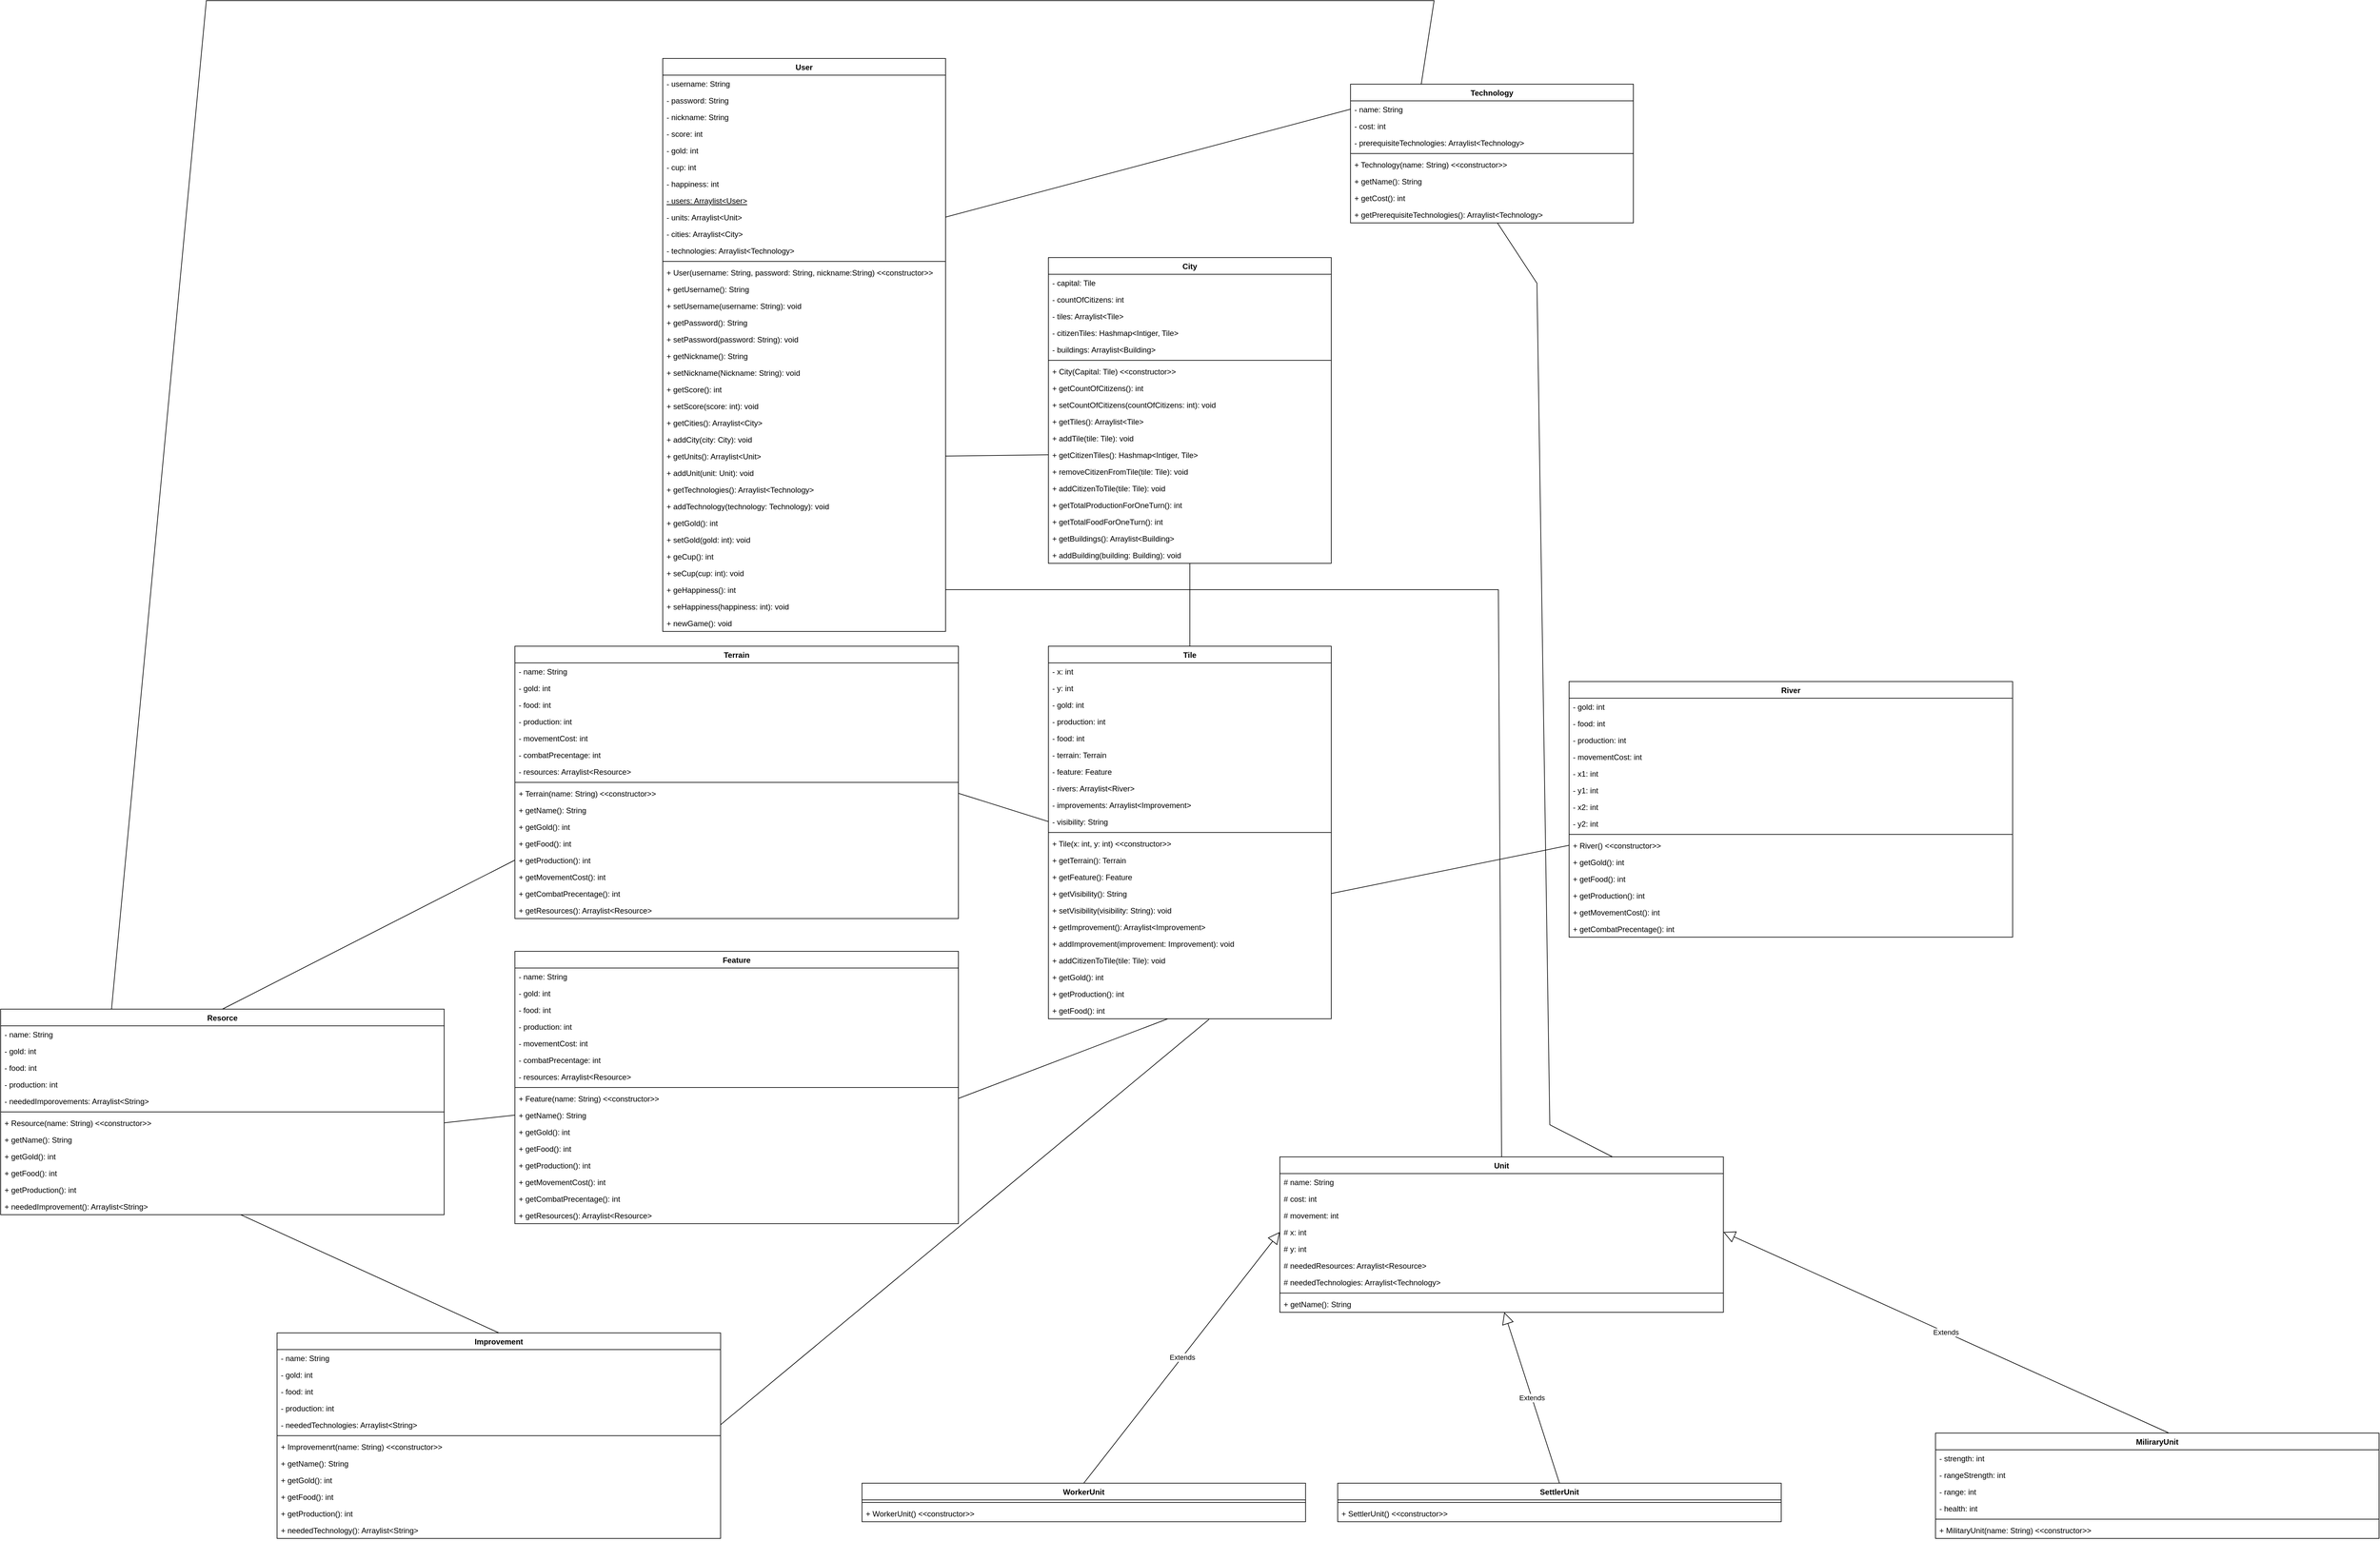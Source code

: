 <mxfile version="16.5.1" type="device"><diagram id="bhnb4mQy9TKgOGUwAPOJ" name="Page-1"><mxGraphModel dx="3978" dy="3224" grid="1" gridSize="10" guides="1" tooltips="1" connect="1" arrows="1" fold="1" page="1" pageScale="1" pageWidth="850" pageHeight="1100" math="0" shadow="0"><root><mxCell id="0"/><mxCell id="1" parent="0"/><mxCell id="dSGI6FTfElJrZxBoKHBY-1" value="User" style="swimlane;fontStyle=1;align=center;verticalAlign=top;childLayout=stackLayout;horizontal=1;startSize=26;horizontalStack=0;resizeParent=1;resizeParentMax=0;resizeLast=0;collapsible=1;marginBottom=0;" parent="1" vertex="1"><mxGeometry x="740" y="30" width="440" height="892" as="geometry"/></mxCell><mxCell id="dSGI6FTfElJrZxBoKHBY-2" value="- username: String" style="text;strokeColor=none;fillColor=none;align=left;verticalAlign=top;spacingLeft=4;spacingRight=4;overflow=hidden;rotatable=0;points=[[0,0.5],[1,0.5]];portConstraint=eastwest;" parent="dSGI6FTfElJrZxBoKHBY-1" vertex="1"><mxGeometry y="26" width="440" height="26" as="geometry"/></mxCell><mxCell id="dSGI6FTfElJrZxBoKHBY-5" value="- password: String" style="text;strokeColor=none;fillColor=none;align=left;verticalAlign=top;spacingLeft=4;spacingRight=4;overflow=hidden;rotatable=0;points=[[0,0.5],[1,0.5]];portConstraint=eastwest;" parent="dSGI6FTfElJrZxBoKHBY-1" vertex="1"><mxGeometry y="52" width="440" height="26" as="geometry"/></mxCell><mxCell id="dSGI6FTfElJrZxBoKHBY-7" value="- nickname: String" style="text;strokeColor=none;fillColor=none;align=left;verticalAlign=top;spacingLeft=4;spacingRight=4;overflow=hidden;rotatable=0;points=[[0,0.5],[1,0.5]];portConstraint=eastwest;" parent="dSGI6FTfElJrZxBoKHBY-1" vertex="1"><mxGeometry y="78" width="440" height="26" as="geometry"/></mxCell><mxCell id="dSGI6FTfElJrZxBoKHBY-6" value="- score: int" style="text;strokeColor=none;fillColor=none;align=left;verticalAlign=top;spacingLeft=4;spacingRight=4;overflow=hidden;rotatable=0;points=[[0,0.5],[1,0.5]];portConstraint=eastwest;" parent="dSGI6FTfElJrZxBoKHBY-1" vertex="1"><mxGeometry y="104" width="440" height="26" as="geometry"/></mxCell><mxCell id="RNY_Yhbhcos8_Axgyl3s-1" value="- gold: int" style="text;strokeColor=none;fillColor=none;align=left;verticalAlign=top;spacingLeft=4;spacingRight=4;overflow=hidden;rotatable=0;points=[[0,0.5],[1,0.5]];portConstraint=eastwest;" parent="dSGI6FTfElJrZxBoKHBY-1" vertex="1"><mxGeometry y="130" width="440" height="26" as="geometry"/></mxCell><mxCell id="-zsNfTGLKMN5MbIOkpr5-1" value="- cup: int" style="text;strokeColor=none;fillColor=none;align=left;verticalAlign=top;spacingLeft=4;spacingRight=4;overflow=hidden;rotatable=0;points=[[0,0.5],[1,0.5]];portConstraint=eastwest;" parent="dSGI6FTfElJrZxBoKHBY-1" vertex="1"><mxGeometry y="156" width="440" height="26" as="geometry"/></mxCell><mxCell id="yADx5kwisfLMPRl79lIv-14" value="- happiness: int" style="text;strokeColor=none;fillColor=none;align=left;verticalAlign=top;spacingLeft=4;spacingRight=4;overflow=hidden;rotatable=0;points=[[0,0.5],[1,0.5]];portConstraint=eastwest;" parent="dSGI6FTfElJrZxBoKHBY-1" vertex="1"><mxGeometry y="182" width="440" height="26" as="geometry"/></mxCell><mxCell id="dSGI6FTfElJrZxBoKHBY-8" value="- users: Arraylist&lt;User&gt;" style="text;strokeColor=none;fillColor=none;align=left;verticalAlign=top;spacingLeft=4;spacingRight=4;overflow=hidden;rotatable=0;points=[[0,0.5],[1,0.5]];portConstraint=eastwest;fontStyle=4" parent="dSGI6FTfElJrZxBoKHBY-1" vertex="1"><mxGeometry y="208" width="440" height="26" as="geometry"/></mxCell><mxCell id="dSGI6FTfElJrZxBoKHBY-9" value="- units: Arraylist&lt;Unit&gt;" style="text;strokeColor=none;fillColor=none;align=left;verticalAlign=top;spacingLeft=4;spacingRight=4;overflow=hidden;rotatable=0;points=[[0,0.5],[1,0.5]];portConstraint=eastwest;fontStyle=0" parent="dSGI6FTfElJrZxBoKHBY-1" vertex="1"><mxGeometry y="234" width="440" height="26" as="geometry"/></mxCell><mxCell id="dSGI6FTfElJrZxBoKHBY-10" value="- cities: Arraylist&lt;City&gt;" style="text;strokeColor=none;fillColor=none;align=left;verticalAlign=top;spacingLeft=4;spacingRight=4;overflow=hidden;rotatable=0;points=[[0,0.5],[1,0.5]];portConstraint=eastwest;fontStyle=0" parent="dSGI6FTfElJrZxBoKHBY-1" vertex="1"><mxGeometry y="260" width="440" height="26" as="geometry"/></mxCell><mxCell id="dSGI6FTfElJrZxBoKHBY-11" value="- technologies: Arraylist&lt;Technology&gt;" style="text;strokeColor=none;fillColor=none;align=left;verticalAlign=top;spacingLeft=4;spacingRight=4;overflow=hidden;rotatable=0;points=[[0,0.5],[1,0.5]];portConstraint=eastwest;fontStyle=0" parent="dSGI6FTfElJrZxBoKHBY-1" vertex="1"><mxGeometry y="286" width="440" height="26" as="geometry"/></mxCell><mxCell id="dSGI6FTfElJrZxBoKHBY-3" value="" style="line;strokeWidth=1;fillColor=none;align=left;verticalAlign=middle;spacingTop=-1;spacingLeft=3;spacingRight=3;rotatable=0;labelPosition=right;points=[];portConstraint=eastwest;" parent="dSGI6FTfElJrZxBoKHBY-1" vertex="1"><mxGeometry y="312" width="440" height="8" as="geometry"/></mxCell><mxCell id="dSGI6FTfElJrZxBoKHBY-12" value="+ User(username: String, password: String, nickname:String) &lt;&lt;constructor&gt;&gt;" style="text;strokeColor=none;fillColor=none;align=left;verticalAlign=top;spacingLeft=4;spacingRight=4;overflow=hidden;rotatable=0;points=[[0,0.5],[1,0.5]];portConstraint=eastwest;" parent="dSGI6FTfElJrZxBoKHBY-1" vertex="1"><mxGeometry y="320" width="440" height="26" as="geometry"/></mxCell><mxCell id="dSGI6FTfElJrZxBoKHBY-13" value="+ getUsername(): String" style="text;strokeColor=none;fillColor=none;align=left;verticalAlign=top;spacingLeft=4;spacingRight=4;overflow=hidden;rotatable=0;points=[[0,0.5],[1,0.5]];portConstraint=eastwest;" parent="dSGI6FTfElJrZxBoKHBY-1" vertex="1"><mxGeometry y="346" width="440" height="26" as="geometry"/></mxCell><mxCell id="dSGI6FTfElJrZxBoKHBY-15" value="+ setUsername(username: String): void" style="text;strokeColor=none;fillColor=none;align=left;verticalAlign=top;spacingLeft=4;spacingRight=4;overflow=hidden;rotatable=0;points=[[0,0.5],[1,0.5]];portConstraint=eastwest;" parent="dSGI6FTfElJrZxBoKHBY-1" vertex="1"><mxGeometry y="372" width="440" height="26" as="geometry"/></mxCell><mxCell id="dSGI6FTfElJrZxBoKHBY-14" value="+ getPassword(): String" style="text;strokeColor=none;fillColor=none;align=left;verticalAlign=top;spacingLeft=4;spacingRight=4;overflow=hidden;rotatable=0;points=[[0,0.5],[1,0.5]];portConstraint=eastwest;" parent="dSGI6FTfElJrZxBoKHBY-1" vertex="1"><mxGeometry y="398" width="440" height="26" as="geometry"/></mxCell><mxCell id="dSGI6FTfElJrZxBoKHBY-4" value="+ setPassword(password: String): void" style="text;strokeColor=none;fillColor=none;align=left;verticalAlign=top;spacingLeft=4;spacingRight=4;overflow=hidden;rotatable=0;points=[[0,0.5],[1,0.5]];portConstraint=eastwest;" parent="dSGI6FTfElJrZxBoKHBY-1" vertex="1"><mxGeometry y="424" width="440" height="26" as="geometry"/></mxCell><mxCell id="dSGI6FTfElJrZxBoKHBY-16" value="+ getNickname(): String" style="text;strokeColor=none;fillColor=none;align=left;verticalAlign=top;spacingLeft=4;spacingRight=4;overflow=hidden;rotatable=0;points=[[0,0.5],[1,0.5]];portConstraint=eastwest;" parent="dSGI6FTfElJrZxBoKHBY-1" vertex="1"><mxGeometry y="450" width="440" height="26" as="geometry"/></mxCell><mxCell id="dSGI6FTfElJrZxBoKHBY-17" value="+ setNickname(Nickname: String): void" style="text;strokeColor=none;fillColor=none;align=left;verticalAlign=top;spacingLeft=4;spacingRight=4;overflow=hidden;rotatable=0;points=[[0,0.5],[1,0.5]];portConstraint=eastwest;" parent="dSGI6FTfElJrZxBoKHBY-1" vertex="1"><mxGeometry y="476" width="440" height="26" as="geometry"/></mxCell><mxCell id="dSGI6FTfElJrZxBoKHBY-24" value="+ getScore(): int" style="text;strokeColor=none;fillColor=none;align=left;verticalAlign=top;spacingLeft=4;spacingRight=4;overflow=hidden;rotatable=0;points=[[0,0.5],[1,0.5]];portConstraint=eastwest;" parent="dSGI6FTfElJrZxBoKHBY-1" vertex="1"><mxGeometry y="502" width="440" height="26" as="geometry"/></mxCell><mxCell id="dSGI6FTfElJrZxBoKHBY-25" value="+ setScore(score: int): void" style="text;strokeColor=none;fillColor=none;align=left;verticalAlign=top;spacingLeft=4;spacingRight=4;overflow=hidden;rotatable=0;points=[[0,0.5],[1,0.5]];portConstraint=eastwest;" parent="dSGI6FTfElJrZxBoKHBY-1" vertex="1"><mxGeometry y="528" width="440" height="26" as="geometry"/></mxCell><mxCell id="dSGI6FTfElJrZxBoKHBY-18" value="+ getCities(): Arraylist&lt;City&gt;" style="text;strokeColor=none;fillColor=none;align=left;verticalAlign=top;spacingLeft=4;spacingRight=4;overflow=hidden;rotatable=0;points=[[0,0.5],[1,0.5]];portConstraint=eastwest;" parent="dSGI6FTfElJrZxBoKHBY-1" vertex="1"><mxGeometry y="554" width="440" height="26" as="geometry"/></mxCell><mxCell id="dSGI6FTfElJrZxBoKHBY-19" value="+ addCity(city: City): void" style="text;strokeColor=none;fillColor=none;align=left;verticalAlign=top;spacingLeft=4;spacingRight=4;overflow=hidden;rotatable=0;points=[[0,0.5],[1,0.5]];portConstraint=eastwest;" parent="dSGI6FTfElJrZxBoKHBY-1" vertex="1"><mxGeometry y="580" width="440" height="26" as="geometry"/></mxCell><mxCell id="dSGI6FTfElJrZxBoKHBY-20" value="+ getUnits(): Arraylist&lt;Unit&gt;" style="text;strokeColor=none;fillColor=none;align=left;verticalAlign=top;spacingLeft=4;spacingRight=4;overflow=hidden;rotatable=0;points=[[0,0.5],[1,0.5]];portConstraint=eastwest;" parent="dSGI6FTfElJrZxBoKHBY-1" vertex="1"><mxGeometry y="606" width="440" height="26" as="geometry"/></mxCell><mxCell id="dSGI6FTfElJrZxBoKHBY-21" value="+ addUnit(unit: Unit): void" style="text;strokeColor=none;fillColor=none;align=left;verticalAlign=top;spacingLeft=4;spacingRight=4;overflow=hidden;rotatable=0;points=[[0,0.5],[1,0.5]];portConstraint=eastwest;" parent="dSGI6FTfElJrZxBoKHBY-1" vertex="1"><mxGeometry y="632" width="440" height="26" as="geometry"/></mxCell><mxCell id="dSGI6FTfElJrZxBoKHBY-22" value="+ getTechnologies(): Arraylist&lt;Technology&gt;" style="text;strokeColor=none;fillColor=none;align=left;verticalAlign=top;spacingLeft=4;spacingRight=4;overflow=hidden;rotatable=0;points=[[0,0.5],[1,0.5]];portConstraint=eastwest;" parent="dSGI6FTfElJrZxBoKHBY-1" vertex="1"><mxGeometry y="658" width="440" height="26" as="geometry"/></mxCell><mxCell id="dSGI6FTfElJrZxBoKHBY-23" value="+ addTechnology(technology: Technology): void" style="text;strokeColor=none;fillColor=none;align=left;verticalAlign=top;spacingLeft=4;spacingRight=4;overflow=hidden;rotatable=0;points=[[0,0.5],[1,0.5]];portConstraint=eastwest;" parent="dSGI6FTfElJrZxBoKHBY-1" vertex="1"><mxGeometry y="684" width="440" height="26" as="geometry"/></mxCell><mxCell id="dSGI6FTfElJrZxBoKHBY-53" value="+ getGold(): int" style="text;strokeColor=none;fillColor=none;align=left;verticalAlign=top;spacingLeft=4;spacingRight=4;overflow=hidden;rotatable=0;points=[[0,0.5],[1,0.5]];portConstraint=eastwest;" parent="dSGI6FTfElJrZxBoKHBY-1" vertex="1"><mxGeometry y="710" width="440" height="26" as="geometry"/></mxCell><mxCell id="-zsNfTGLKMN5MbIOkpr5-3" value="+ setGold(gold: int): void" style="text;strokeColor=none;fillColor=none;align=left;verticalAlign=top;spacingLeft=4;spacingRight=4;overflow=hidden;rotatable=0;points=[[0,0.5],[1,0.5]];portConstraint=eastwest;" parent="dSGI6FTfElJrZxBoKHBY-1" vertex="1"><mxGeometry y="736" width="440" height="26" as="geometry"/></mxCell><mxCell id="-zsNfTGLKMN5MbIOkpr5-2" value="+ geCup(): int" style="text;strokeColor=none;fillColor=none;align=left;verticalAlign=top;spacingLeft=4;spacingRight=4;overflow=hidden;rotatable=0;points=[[0,0.5],[1,0.5]];portConstraint=eastwest;" parent="dSGI6FTfElJrZxBoKHBY-1" vertex="1"><mxGeometry y="762" width="440" height="26" as="geometry"/></mxCell><mxCell id="-zsNfTGLKMN5MbIOkpr5-4" value="+ seCup(cup: int): void" style="text;strokeColor=none;fillColor=none;align=left;verticalAlign=top;spacingLeft=4;spacingRight=4;overflow=hidden;rotatable=0;points=[[0,0.5],[1,0.5]];portConstraint=eastwest;" parent="dSGI6FTfElJrZxBoKHBY-1" vertex="1"><mxGeometry y="788" width="440" height="26" as="geometry"/></mxCell><mxCell id="yADx5kwisfLMPRl79lIv-15" value="+ geHappiness(): int" style="text;strokeColor=none;fillColor=none;align=left;verticalAlign=top;spacingLeft=4;spacingRight=4;overflow=hidden;rotatable=0;points=[[0,0.5],[1,0.5]];portConstraint=eastwest;" parent="dSGI6FTfElJrZxBoKHBY-1" vertex="1"><mxGeometry y="814" width="440" height="26" as="geometry"/></mxCell><mxCell id="yADx5kwisfLMPRl79lIv-16" value="+ seHappiness(happiness: int): void" style="text;strokeColor=none;fillColor=none;align=left;verticalAlign=top;spacingLeft=4;spacingRight=4;overflow=hidden;rotatable=0;points=[[0,0.5],[1,0.5]];portConstraint=eastwest;" parent="dSGI6FTfElJrZxBoKHBY-1" vertex="1"><mxGeometry y="840" width="440" height="26" as="geometry"/></mxCell><mxCell id="RNY_Yhbhcos8_Axgyl3s-2" value="+ newGame(): void" style="text;strokeColor=none;fillColor=none;align=left;verticalAlign=top;spacingLeft=4;spacingRight=4;overflow=hidden;rotatable=0;points=[[0,0.5],[1,0.5]];portConstraint=eastwest;" parent="dSGI6FTfElJrZxBoKHBY-1" vertex="1"><mxGeometry y="866" width="440" height="26" as="geometry"/></mxCell><mxCell id="dSGI6FTfElJrZxBoKHBY-26" value="City" style="swimlane;fontStyle=1;align=center;verticalAlign=top;childLayout=stackLayout;horizontal=1;startSize=26;horizontalStack=0;resizeParent=1;resizeParentMax=0;resizeLast=0;collapsible=1;marginBottom=0;" parent="1" vertex="1"><mxGeometry x="1340" y="340" width="440" height="476" as="geometry"/></mxCell><mxCell id="dSGI6FTfElJrZxBoKHBY-29" value="- capital: Tile" style="text;strokeColor=none;fillColor=none;align=left;verticalAlign=top;spacingLeft=4;spacingRight=4;overflow=hidden;rotatable=0;points=[[0,0.5],[1,0.5]];portConstraint=eastwest;" parent="dSGI6FTfElJrZxBoKHBY-26" vertex="1"><mxGeometry y="26" width="440" height="26" as="geometry"/></mxCell><mxCell id="dSGI6FTfElJrZxBoKHBY-51" value="- countOfCitizens: int" style="text;strokeColor=none;fillColor=none;align=left;verticalAlign=top;spacingLeft=4;spacingRight=4;overflow=hidden;rotatable=0;points=[[0,0.5],[1,0.5]];portConstraint=eastwest;" parent="dSGI6FTfElJrZxBoKHBY-26" vertex="1"><mxGeometry y="52" width="440" height="26" as="geometry"/></mxCell><mxCell id="dSGI6FTfElJrZxBoKHBY-32" value="- tiles: Arraylist&lt;Tile&gt;" style="text;strokeColor=none;fillColor=none;align=left;verticalAlign=top;spacingLeft=4;spacingRight=4;overflow=hidden;rotatable=0;points=[[0,0.5],[1,0.5]];portConstraint=eastwest;fontStyle=0" parent="dSGI6FTfElJrZxBoKHBY-26" vertex="1"><mxGeometry y="78" width="440" height="26" as="geometry"/></mxCell><mxCell id="dSGI6FTfElJrZxBoKHBY-33" value="- citizenTiles: Hashmap&lt;Intiger, Tile&gt;" style="text;strokeColor=none;fillColor=none;align=left;verticalAlign=top;spacingLeft=4;spacingRight=4;overflow=hidden;rotatable=0;points=[[0,0.5],[1,0.5]];portConstraint=eastwest;fontStyle=0" parent="dSGI6FTfElJrZxBoKHBY-26" vertex="1"><mxGeometry y="104" width="440" height="26" as="geometry"/></mxCell><mxCell id="dSGI6FTfElJrZxBoKHBY-34" value="- buildings: Arraylist&lt;Building&gt;" style="text;strokeColor=none;fillColor=none;align=left;verticalAlign=top;spacingLeft=4;spacingRight=4;overflow=hidden;rotatable=0;points=[[0,0.5],[1,0.5]];portConstraint=eastwest;fontStyle=0" parent="dSGI6FTfElJrZxBoKHBY-26" vertex="1"><mxGeometry y="130" width="440" height="26" as="geometry"/></mxCell><mxCell id="dSGI6FTfElJrZxBoKHBY-35" value="" style="line;strokeWidth=1;fillColor=none;align=left;verticalAlign=middle;spacingTop=-1;spacingLeft=3;spacingRight=3;rotatable=0;labelPosition=right;points=[];portConstraint=eastwest;" parent="dSGI6FTfElJrZxBoKHBY-26" vertex="1"><mxGeometry y="156" width="440" height="8" as="geometry"/></mxCell><mxCell id="dSGI6FTfElJrZxBoKHBY-36" value="+ City(Capital: Tile) &lt;&lt;constructor&gt;&gt;" style="text;strokeColor=none;fillColor=none;align=left;verticalAlign=top;spacingLeft=4;spacingRight=4;overflow=hidden;rotatable=0;points=[[0,0.5],[1,0.5]];portConstraint=eastwest;" parent="dSGI6FTfElJrZxBoKHBY-26" vertex="1"><mxGeometry y="164" width="440" height="26" as="geometry"/></mxCell><mxCell id="dSGI6FTfElJrZxBoKHBY-37" value="+ getCountOfCitizens(): int" style="text;strokeColor=none;fillColor=none;align=left;verticalAlign=top;spacingLeft=4;spacingRight=4;overflow=hidden;rotatable=0;points=[[0,0.5],[1,0.5]];portConstraint=eastwest;" parent="dSGI6FTfElJrZxBoKHBY-26" vertex="1"><mxGeometry y="190" width="440" height="26" as="geometry"/></mxCell><mxCell id="dSGI6FTfElJrZxBoKHBY-38" value="+ setCountOfCitizens(countOfCitizens: int): void" style="text;strokeColor=none;fillColor=none;align=left;verticalAlign=top;spacingLeft=4;spacingRight=4;overflow=hidden;rotatable=0;points=[[0,0.5],[1,0.5]];portConstraint=eastwest;" parent="dSGI6FTfElJrZxBoKHBY-26" vertex="1"><mxGeometry y="216" width="440" height="26" as="geometry"/></mxCell><mxCell id="dSGI6FTfElJrZxBoKHBY-45" value="+ getTiles(): Arraylist&lt;Tile&gt;" style="text;strokeColor=none;fillColor=none;align=left;verticalAlign=top;spacingLeft=4;spacingRight=4;overflow=hidden;rotatable=0;points=[[0,0.5],[1,0.5]];portConstraint=eastwest;" parent="dSGI6FTfElJrZxBoKHBY-26" vertex="1"><mxGeometry y="242" width="440" height="26" as="geometry"/></mxCell><mxCell id="dSGI6FTfElJrZxBoKHBY-46" value="+ addTile(tile: Tile): void" style="text;strokeColor=none;fillColor=none;align=left;verticalAlign=top;spacingLeft=4;spacingRight=4;overflow=hidden;rotatable=0;points=[[0,0.5],[1,0.5]];portConstraint=eastwest;" parent="dSGI6FTfElJrZxBoKHBY-26" vertex="1"><mxGeometry y="268" width="440" height="26" as="geometry"/></mxCell><mxCell id="dSGI6FTfElJrZxBoKHBY-52" value="+ getCitizenTiles(): Hashmap&lt;Intiger, Tile&gt;" style="text;strokeColor=none;fillColor=none;align=left;verticalAlign=top;spacingLeft=4;spacingRight=4;overflow=hidden;rotatable=0;points=[[0,0.5],[1,0.5]];portConstraint=eastwest;" parent="dSGI6FTfElJrZxBoKHBY-26" vertex="1"><mxGeometry y="294" width="440" height="26" as="geometry"/></mxCell><mxCell id="dSGI6FTfElJrZxBoKHBY-47" value="+ removeCitizenFromTile(tile: Tile): void" style="text;strokeColor=none;fillColor=none;align=left;verticalAlign=top;spacingLeft=4;spacingRight=4;overflow=hidden;rotatable=0;points=[[0,0.5],[1,0.5]];portConstraint=eastwest;" parent="dSGI6FTfElJrZxBoKHBY-26" vertex="1"><mxGeometry y="320" width="440" height="26" as="geometry"/></mxCell><mxCell id="dSGI6FTfElJrZxBoKHBY-48" value="+ addCitizenToTile(tile: Tile): void" style="text;strokeColor=none;fillColor=none;align=left;verticalAlign=top;spacingLeft=4;spacingRight=4;overflow=hidden;rotatable=0;points=[[0,0.5],[1,0.5]];portConstraint=eastwest;" parent="dSGI6FTfElJrZxBoKHBY-26" vertex="1"><mxGeometry y="346" width="440" height="26" as="geometry"/></mxCell><mxCell id="dSGI6FTfElJrZxBoKHBY-54" value="+ getTotalProductionForOneTurn(): int" style="text;strokeColor=none;fillColor=none;align=left;verticalAlign=top;spacingLeft=4;spacingRight=4;overflow=hidden;rotatable=0;points=[[0,0.5],[1,0.5]];portConstraint=eastwest;" parent="dSGI6FTfElJrZxBoKHBY-26" vertex="1"><mxGeometry y="372" width="440" height="26" as="geometry"/></mxCell><mxCell id="dSGI6FTfElJrZxBoKHBY-55" value="+ getTotalFoodForOneTurn(): int" style="text;strokeColor=none;fillColor=none;align=left;verticalAlign=top;spacingLeft=4;spacingRight=4;overflow=hidden;rotatable=0;points=[[0,0.5],[1,0.5]];portConstraint=eastwest;" parent="dSGI6FTfElJrZxBoKHBY-26" vertex="1"><mxGeometry y="398" width="440" height="26" as="geometry"/></mxCell><mxCell id="dSGI6FTfElJrZxBoKHBY-49" value="+ getBuildings(): Arraylist&lt;Building&gt;" style="text;strokeColor=none;fillColor=none;align=left;verticalAlign=top;spacingLeft=4;spacingRight=4;overflow=hidden;rotatable=0;points=[[0,0.5],[1,0.5]];portConstraint=eastwest;" parent="dSGI6FTfElJrZxBoKHBY-26" vertex="1"><mxGeometry y="424" width="440" height="26" as="geometry"/></mxCell><mxCell id="dSGI6FTfElJrZxBoKHBY-50" value="+ addBuilding(building: Building): void" style="text;strokeColor=none;fillColor=none;align=left;verticalAlign=top;spacingLeft=4;spacingRight=4;overflow=hidden;rotatable=0;points=[[0,0.5],[1,0.5]];portConstraint=eastwest;" parent="dSGI6FTfElJrZxBoKHBY-26" vertex="1"><mxGeometry y="450" width="440" height="26" as="geometry"/></mxCell><mxCell id="dSGI6FTfElJrZxBoKHBY-56" value="Tile" style="swimlane;fontStyle=1;align=center;verticalAlign=top;childLayout=stackLayout;horizontal=1;startSize=26;horizontalStack=0;resizeParent=1;resizeParentMax=0;resizeLast=0;collapsible=1;marginBottom=0;" parent="1" vertex="1"><mxGeometry x="1340" y="945" width="440" height="580" as="geometry"/></mxCell><mxCell id="dSGI6FTfElJrZxBoKHBY-57" value="- x: int" style="text;strokeColor=none;fillColor=none;align=left;verticalAlign=top;spacingLeft=4;spacingRight=4;overflow=hidden;rotatable=0;points=[[0,0.5],[1,0.5]];portConstraint=eastwest;" parent="dSGI6FTfElJrZxBoKHBY-56" vertex="1"><mxGeometry y="26" width="440" height="26" as="geometry"/></mxCell><mxCell id="dSGI6FTfElJrZxBoKHBY-58" value="- y: int " style="text;strokeColor=none;fillColor=none;align=left;verticalAlign=top;spacingLeft=4;spacingRight=4;overflow=hidden;rotatable=0;points=[[0,0.5],[1,0.5]];portConstraint=eastwest;" parent="dSGI6FTfElJrZxBoKHBY-56" vertex="1"><mxGeometry y="52" width="440" height="26" as="geometry"/></mxCell><mxCell id="dSGI6FTfElJrZxBoKHBY-79" value="- gold: int " style="text;strokeColor=none;fillColor=none;align=left;verticalAlign=top;spacingLeft=4;spacingRight=4;overflow=hidden;rotatable=0;points=[[0,0.5],[1,0.5]];portConstraint=eastwest;" parent="dSGI6FTfElJrZxBoKHBY-56" vertex="1"><mxGeometry y="78" width="440" height="26" as="geometry"/></mxCell><mxCell id="dSGI6FTfElJrZxBoKHBY-80" value="- production: int " style="text;strokeColor=none;fillColor=none;align=left;verticalAlign=top;spacingLeft=4;spacingRight=4;overflow=hidden;rotatable=0;points=[[0,0.5],[1,0.5]];portConstraint=eastwest;" parent="dSGI6FTfElJrZxBoKHBY-56" vertex="1"><mxGeometry y="104" width="440" height="26" as="geometry"/></mxCell><mxCell id="dSGI6FTfElJrZxBoKHBY-81" value="- food: int " style="text;strokeColor=none;fillColor=none;align=left;verticalAlign=top;spacingLeft=4;spacingRight=4;overflow=hidden;rotatable=0;points=[[0,0.5],[1,0.5]];portConstraint=eastwest;" parent="dSGI6FTfElJrZxBoKHBY-56" vertex="1"><mxGeometry y="130" width="440" height="26" as="geometry"/></mxCell><mxCell id="dSGI6FTfElJrZxBoKHBY-59" value="- terrain: Terrain" style="text;strokeColor=none;fillColor=none;align=left;verticalAlign=top;spacingLeft=4;spacingRight=4;overflow=hidden;rotatable=0;points=[[0,0.5],[1,0.5]];portConstraint=eastwest;fontStyle=0" parent="dSGI6FTfElJrZxBoKHBY-56" vertex="1"><mxGeometry y="156" width="440" height="26" as="geometry"/></mxCell><mxCell id="dSGI6FTfElJrZxBoKHBY-60" value="- feature: Feature" style="text;strokeColor=none;fillColor=none;align=left;verticalAlign=top;spacingLeft=4;spacingRight=4;overflow=hidden;rotatable=0;points=[[0,0.5],[1,0.5]];portConstraint=eastwest;fontStyle=0" parent="dSGI6FTfElJrZxBoKHBY-56" vertex="1"><mxGeometry y="182" width="440" height="26" as="geometry"/></mxCell><mxCell id="5z_TomuPjcdGFPjNdwsQ-2" value="- rivers: Arraylist&lt;River&gt;" style="text;strokeColor=none;fillColor=none;align=left;verticalAlign=top;spacingLeft=4;spacingRight=4;overflow=hidden;rotatable=0;points=[[0,0.5],[1,0.5]];portConstraint=eastwest;fontStyle=0" parent="dSGI6FTfElJrZxBoKHBY-56" vertex="1"><mxGeometry y="208" width="440" height="26" as="geometry"/></mxCell><mxCell id="dSGI6FTfElJrZxBoKHBY-78" value="- improvements: Arraylist&lt;Improvement&gt;" style="text;strokeColor=none;fillColor=none;align=left;verticalAlign=top;spacingLeft=4;spacingRight=4;overflow=hidden;rotatable=0;points=[[0,0.5],[1,0.5]];portConstraint=eastwest;fontStyle=0" parent="dSGI6FTfElJrZxBoKHBY-56" vertex="1"><mxGeometry y="234" width="440" height="26" as="geometry"/></mxCell><mxCell id="dSGI6FTfElJrZxBoKHBY-61" value="- visibility: String" style="text;strokeColor=none;fillColor=none;align=left;verticalAlign=top;spacingLeft=4;spacingRight=4;overflow=hidden;rotatable=0;points=[[0,0.5],[1,0.5]];portConstraint=eastwest;fontStyle=0" parent="dSGI6FTfElJrZxBoKHBY-56" vertex="1"><mxGeometry y="260" width="440" height="26" as="geometry"/></mxCell><mxCell id="dSGI6FTfElJrZxBoKHBY-62" value="" style="line;strokeWidth=1;fillColor=none;align=left;verticalAlign=middle;spacingTop=-1;spacingLeft=3;spacingRight=3;rotatable=0;labelPosition=right;points=[];portConstraint=eastwest;" parent="dSGI6FTfElJrZxBoKHBY-56" vertex="1"><mxGeometry y="286" width="440" height="8" as="geometry"/></mxCell><mxCell id="dSGI6FTfElJrZxBoKHBY-63" value="+ Tile(x: int, y: int) &lt;&lt;constructor&gt;&gt;" style="text;strokeColor=none;fillColor=none;align=left;verticalAlign=top;spacingLeft=4;spacingRight=4;overflow=hidden;rotatable=0;points=[[0,0.5],[1,0.5]];portConstraint=eastwest;" parent="dSGI6FTfElJrZxBoKHBY-56" vertex="1"><mxGeometry y="294" width="440" height="26" as="geometry"/></mxCell><mxCell id="dSGI6FTfElJrZxBoKHBY-64" value="+ getTerrain(): Terrain" style="text;strokeColor=none;fillColor=none;align=left;verticalAlign=top;spacingLeft=4;spacingRight=4;overflow=hidden;rotatable=0;points=[[0,0.5],[1,0.5]];portConstraint=eastwest;" parent="dSGI6FTfElJrZxBoKHBY-56" vertex="1"><mxGeometry y="320" width="440" height="26" as="geometry"/></mxCell><mxCell id="dSGI6FTfElJrZxBoKHBY-66" value="+ getFeature(): Feature" style="text;strokeColor=none;fillColor=none;align=left;verticalAlign=top;spacingLeft=4;spacingRight=4;overflow=hidden;rotatable=0;points=[[0,0.5],[1,0.5]];portConstraint=eastwest;" parent="dSGI6FTfElJrZxBoKHBY-56" vertex="1"><mxGeometry y="346" width="440" height="26" as="geometry"/></mxCell><mxCell id="dSGI6FTfElJrZxBoKHBY-68" value="+ getVisibility(): String" style="text;strokeColor=none;fillColor=none;align=left;verticalAlign=top;spacingLeft=4;spacingRight=4;overflow=hidden;rotatable=0;points=[[0,0.5],[1,0.5]];portConstraint=eastwest;" parent="dSGI6FTfElJrZxBoKHBY-56" vertex="1"><mxGeometry y="372" width="440" height="26" as="geometry"/></mxCell><mxCell id="dSGI6FTfElJrZxBoKHBY-69" value="+ setVisibility(visibility: String): void" style="text;strokeColor=none;fillColor=none;align=left;verticalAlign=top;spacingLeft=4;spacingRight=4;overflow=hidden;rotatable=0;points=[[0,0.5],[1,0.5]];portConstraint=eastwest;" parent="dSGI6FTfElJrZxBoKHBY-56" vertex="1"><mxGeometry y="398" width="440" height="26" as="geometry"/></mxCell><mxCell id="dSGI6FTfElJrZxBoKHBY-70" value="+ getImprovement(): Arraylist&lt;Improvement&gt;" style="text;strokeColor=none;fillColor=none;align=left;verticalAlign=top;spacingLeft=4;spacingRight=4;overflow=hidden;rotatable=0;points=[[0,0.5],[1,0.5]];portConstraint=eastwest;" parent="dSGI6FTfElJrZxBoKHBY-56" vertex="1"><mxGeometry y="424" width="440" height="26" as="geometry"/></mxCell><mxCell id="dSGI6FTfElJrZxBoKHBY-71" value="+ addImprovement(improvement: Improvement): void" style="text;strokeColor=none;fillColor=none;align=left;verticalAlign=top;spacingLeft=4;spacingRight=4;overflow=hidden;rotatable=0;points=[[0,0.5],[1,0.5]];portConstraint=eastwest;" parent="dSGI6FTfElJrZxBoKHBY-56" vertex="1"><mxGeometry y="450" width="440" height="26" as="geometry"/></mxCell><mxCell id="dSGI6FTfElJrZxBoKHBY-72" value="+ addCitizenToTile(tile: Tile): void" style="text;strokeColor=none;fillColor=none;align=left;verticalAlign=top;spacingLeft=4;spacingRight=4;overflow=hidden;rotatable=0;points=[[0,0.5],[1,0.5]];portConstraint=eastwest;" parent="dSGI6FTfElJrZxBoKHBY-56" vertex="1"><mxGeometry y="476" width="440" height="26" as="geometry"/></mxCell><mxCell id="dSGI6FTfElJrZxBoKHBY-73" value="+ getGold(): int" style="text;strokeColor=none;fillColor=none;align=left;verticalAlign=top;spacingLeft=4;spacingRight=4;overflow=hidden;rotatable=0;points=[[0,0.5],[1,0.5]];portConstraint=eastwest;" parent="dSGI6FTfElJrZxBoKHBY-56" vertex="1"><mxGeometry y="502" width="440" height="26" as="geometry"/></mxCell><mxCell id="dSGI6FTfElJrZxBoKHBY-74" value="+ getProduction(): int" style="text;strokeColor=none;fillColor=none;align=left;verticalAlign=top;spacingLeft=4;spacingRight=4;overflow=hidden;rotatable=0;points=[[0,0.5],[1,0.5]];portConstraint=eastwest;" parent="dSGI6FTfElJrZxBoKHBY-56" vertex="1"><mxGeometry y="528" width="440" height="26" as="geometry"/></mxCell><mxCell id="dSGI6FTfElJrZxBoKHBY-82" value="+ getFood(): int" style="text;strokeColor=none;fillColor=none;align=left;verticalAlign=top;spacingLeft=4;spacingRight=4;overflow=hidden;rotatable=0;points=[[0,0.5],[1,0.5]];portConstraint=eastwest;" parent="dSGI6FTfElJrZxBoKHBY-56" vertex="1"><mxGeometry y="554" width="440" height="26" as="geometry"/></mxCell><mxCell id="rBT0ZzXnueNG6jhu9ip7-1" value="Terrain" style="swimlane;fontStyle=1;align=center;verticalAlign=top;childLayout=stackLayout;horizontal=1;startSize=26;horizontalStack=0;resizeParent=1;resizeParentMax=0;resizeLast=0;collapsible=1;marginBottom=0;" parent="1" vertex="1"><mxGeometry x="510" y="945" width="690" height="424" as="geometry"/></mxCell><mxCell id="rBT0ZzXnueNG6jhu9ip7-6" value="- name: String" style="text;strokeColor=none;fillColor=none;align=left;verticalAlign=top;spacingLeft=4;spacingRight=4;overflow=hidden;rotatable=0;points=[[0,0.5],[1,0.5]];portConstraint=eastwest;fontStyle=0" parent="rBT0ZzXnueNG6jhu9ip7-1" vertex="1"><mxGeometry y="26" width="690" height="26" as="geometry"/></mxCell><mxCell id="rBT0ZzXnueNG6jhu9ip7-2" value="- gold: int" style="text;strokeColor=none;fillColor=none;align=left;verticalAlign=top;spacingLeft=4;spacingRight=4;overflow=hidden;rotatable=0;points=[[0,0.5],[1,0.5]];portConstraint=eastwest;" parent="rBT0ZzXnueNG6jhu9ip7-1" vertex="1"><mxGeometry y="52" width="690" height="26" as="geometry"/></mxCell><mxCell id="rBT0ZzXnueNG6jhu9ip7-3" value="- food: int" style="text;strokeColor=none;fillColor=none;align=left;verticalAlign=top;spacingLeft=4;spacingRight=4;overflow=hidden;rotatable=0;points=[[0,0.5],[1,0.5]];portConstraint=eastwest;" parent="rBT0ZzXnueNG6jhu9ip7-1" vertex="1"><mxGeometry y="78" width="690" height="26" as="geometry"/></mxCell><mxCell id="rBT0ZzXnueNG6jhu9ip7-4" value="- production: int" style="text;strokeColor=none;fillColor=none;align=left;verticalAlign=top;spacingLeft=4;spacingRight=4;overflow=hidden;rotatable=0;points=[[0,0.5],[1,0.5]];portConstraint=eastwest;" parent="rBT0ZzXnueNG6jhu9ip7-1" vertex="1"><mxGeometry y="104" width="690" height="26" as="geometry"/></mxCell><mxCell id="rBT0ZzXnueNG6jhu9ip7-5" value="- movementCost: int " style="text;strokeColor=none;fillColor=none;align=left;verticalAlign=top;spacingLeft=4;spacingRight=4;overflow=hidden;rotatable=0;points=[[0,0.5],[1,0.5]];portConstraint=eastwest;fontStyle=0" parent="rBT0ZzXnueNG6jhu9ip7-1" vertex="1"><mxGeometry y="130" width="690" height="26" as="geometry"/></mxCell><mxCell id="rBT0ZzXnueNG6jhu9ip7-7" value="- combatPrecentage: int" style="text;strokeColor=none;fillColor=none;align=left;verticalAlign=top;spacingLeft=4;spacingRight=4;overflow=hidden;rotatable=0;points=[[0,0.5],[1,0.5]];portConstraint=eastwest;fontStyle=0" parent="rBT0ZzXnueNG6jhu9ip7-1" vertex="1"><mxGeometry y="156" width="690" height="26" as="geometry"/></mxCell><mxCell id="dSGI6FTfElJrZxBoKHBY-83" value="- resources: Arraylist&lt;Resource&gt;" style="text;strokeColor=none;fillColor=none;align=left;verticalAlign=top;spacingLeft=4;spacingRight=4;overflow=hidden;rotatable=0;points=[[0,0.5],[1,0.5]];portConstraint=eastwest;fontStyle=0" parent="rBT0ZzXnueNG6jhu9ip7-1" vertex="1"><mxGeometry y="182" width="690" height="26" as="geometry"/></mxCell><mxCell id="rBT0ZzXnueNG6jhu9ip7-8" value="" style="line;strokeWidth=1;fillColor=none;align=left;verticalAlign=middle;spacingTop=-1;spacingLeft=3;spacingRight=3;rotatable=0;labelPosition=right;points=[];portConstraint=eastwest;" parent="rBT0ZzXnueNG6jhu9ip7-1" vertex="1"><mxGeometry y="208" width="690" height="8" as="geometry"/></mxCell><mxCell id="rBT0ZzXnueNG6jhu9ip7-9" value="+ Terrain(name: String) &lt;&lt;constructor&gt;&gt;" style="text;strokeColor=none;fillColor=none;align=left;verticalAlign=top;spacingLeft=4;spacingRight=4;overflow=hidden;rotatable=0;points=[[0,0.5],[1,0.5]];portConstraint=eastwest;" parent="rBT0ZzXnueNG6jhu9ip7-1" vertex="1"><mxGeometry y="216" width="690" height="26" as="geometry"/></mxCell><mxCell id="rBT0ZzXnueNG6jhu9ip7-12" value="+ getName(): String" style="text;strokeColor=none;fillColor=none;align=left;verticalAlign=top;spacingLeft=4;spacingRight=4;overflow=hidden;rotatable=0;points=[[0,0.5],[1,0.5]];portConstraint=eastwest;" parent="rBT0ZzXnueNG6jhu9ip7-1" vertex="1"><mxGeometry y="242" width="690" height="26" as="geometry"/></mxCell><mxCell id="rBT0ZzXnueNG6jhu9ip7-14" value="+ getGold(): int" style="text;strokeColor=none;fillColor=none;align=left;verticalAlign=top;spacingLeft=4;spacingRight=4;overflow=hidden;rotatable=0;points=[[0,0.5],[1,0.5]];portConstraint=eastwest;" parent="rBT0ZzXnueNG6jhu9ip7-1" vertex="1"><mxGeometry y="268" width="690" height="26" as="geometry"/></mxCell><mxCell id="rBT0ZzXnueNG6jhu9ip7-16" value="+ getFood(): int" style="text;strokeColor=none;fillColor=none;align=left;verticalAlign=top;spacingLeft=4;spacingRight=4;overflow=hidden;rotatable=0;points=[[0,0.5],[1,0.5]];portConstraint=eastwest;" parent="rBT0ZzXnueNG6jhu9ip7-1" vertex="1"><mxGeometry y="294" width="690" height="26" as="geometry"/></mxCell><mxCell id="rBT0ZzXnueNG6jhu9ip7-19" value="+ getProduction(): int" style="text;strokeColor=none;fillColor=none;align=left;verticalAlign=top;spacingLeft=4;spacingRight=4;overflow=hidden;rotatable=0;points=[[0,0.5],[1,0.5]];portConstraint=eastwest;" parent="rBT0ZzXnueNG6jhu9ip7-1" vertex="1"><mxGeometry y="320" width="690" height="26" as="geometry"/></mxCell><mxCell id="rBT0ZzXnueNG6jhu9ip7-20" value="+ getMovementCost(): int" style="text;strokeColor=none;fillColor=none;align=left;verticalAlign=top;spacingLeft=4;spacingRight=4;overflow=hidden;rotatable=0;points=[[0,0.5],[1,0.5]];portConstraint=eastwest;" parent="rBT0ZzXnueNG6jhu9ip7-1" vertex="1"><mxGeometry y="346" width="690" height="26" as="geometry"/></mxCell><mxCell id="rBT0ZzXnueNG6jhu9ip7-21" value="+ getCombatPrecentage(): int" style="text;strokeColor=none;fillColor=none;align=left;verticalAlign=top;spacingLeft=4;spacingRight=4;overflow=hidden;rotatable=0;points=[[0,0.5],[1,0.5]];portConstraint=eastwest;" parent="rBT0ZzXnueNG6jhu9ip7-1" vertex="1"><mxGeometry y="372" width="690" height="26" as="geometry"/></mxCell><mxCell id="dSGI6FTfElJrZxBoKHBY-84" value="+ getResources(): Arraylist&lt;Resource&gt;" style="text;strokeColor=none;fillColor=none;align=left;verticalAlign=top;spacingLeft=4;spacingRight=4;overflow=hidden;rotatable=0;points=[[0,0.5],[1,0.5]];portConstraint=eastwest;" parent="rBT0ZzXnueNG6jhu9ip7-1" vertex="1"><mxGeometry y="398" width="690" height="26" as="geometry"/></mxCell><mxCell id="rBT0ZzXnueNG6jhu9ip7-24" value="Feature" style="swimlane;fontStyle=1;align=center;verticalAlign=top;childLayout=stackLayout;horizontal=1;startSize=26;horizontalStack=0;resizeParent=1;resizeParentMax=0;resizeLast=0;collapsible=1;marginBottom=0;" parent="1" vertex="1"><mxGeometry x="510" y="1420" width="690" height="424" as="geometry"/></mxCell><mxCell id="rBT0ZzXnueNG6jhu9ip7-25" value="- name: String" style="text;strokeColor=none;fillColor=none;align=left;verticalAlign=top;spacingLeft=4;spacingRight=4;overflow=hidden;rotatable=0;points=[[0,0.5],[1,0.5]];portConstraint=eastwest;fontStyle=0" parent="rBT0ZzXnueNG6jhu9ip7-24" vertex="1"><mxGeometry y="26" width="690" height="26" as="geometry"/></mxCell><mxCell id="rBT0ZzXnueNG6jhu9ip7-26" value="- gold: int" style="text;strokeColor=none;fillColor=none;align=left;verticalAlign=top;spacingLeft=4;spacingRight=4;overflow=hidden;rotatable=0;points=[[0,0.5],[1,0.5]];portConstraint=eastwest;" parent="rBT0ZzXnueNG6jhu9ip7-24" vertex="1"><mxGeometry y="52" width="690" height="26" as="geometry"/></mxCell><mxCell id="rBT0ZzXnueNG6jhu9ip7-27" value="- food: int" style="text;strokeColor=none;fillColor=none;align=left;verticalAlign=top;spacingLeft=4;spacingRight=4;overflow=hidden;rotatable=0;points=[[0,0.5],[1,0.5]];portConstraint=eastwest;" parent="rBT0ZzXnueNG6jhu9ip7-24" vertex="1"><mxGeometry y="78" width="690" height="26" as="geometry"/></mxCell><mxCell id="rBT0ZzXnueNG6jhu9ip7-28" value="- production: int" style="text;strokeColor=none;fillColor=none;align=left;verticalAlign=top;spacingLeft=4;spacingRight=4;overflow=hidden;rotatable=0;points=[[0,0.5],[1,0.5]];portConstraint=eastwest;" parent="rBT0ZzXnueNG6jhu9ip7-24" vertex="1"><mxGeometry y="104" width="690" height="26" as="geometry"/></mxCell><mxCell id="rBT0ZzXnueNG6jhu9ip7-29" value="- movementCost: int " style="text;strokeColor=none;fillColor=none;align=left;verticalAlign=top;spacingLeft=4;spacingRight=4;overflow=hidden;rotatable=0;points=[[0,0.5],[1,0.5]];portConstraint=eastwest;fontStyle=0" parent="rBT0ZzXnueNG6jhu9ip7-24" vertex="1"><mxGeometry y="130" width="690" height="26" as="geometry"/></mxCell><mxCell id="rBT0ZzXnueNG6jhu9ip7-30" value="- combatPrecentage: int" style="text;strokeColor=none;fillColor=none;align=left;verticalAlign=top;spacingLeft=4;spacingRight=4;overflow=hidden;rotatable=0;points=[[0,0.5],[1,0.5]];portConstraint=eastwest;fontStyle=0" parent="rBT0ZzXnueNG6jhu9ip7-24" vertex="1"><mxGeometry y="156" width="690" height="26" as="geometry"/></mxCell><mxCell id="rBT0ZzXnueNG6jhu9ip7-40" value="- resources: Arraylist&lt;Resource&gt;" style="text;strokeColor=none;fillColor=none;align=left;verticalAlign=top;spacingLeft=4;spacingRight=4;overflow=hidden;rotatable=0;points=[[0,0.5],[1,0.5]];portConstraint=eastwest;fontStyle=0" parent="rBT0ZzXnueNG6jhu9ip7-24" vertex="1"><mxGeometry y="182" width="690" height="26" as="geometry"/></mxCell><mxCell id="rBT0ZzXnueNG6jhu9ip7-31" value="" style="line;strokeWidth=1;fillColor=none;align=left;verticalAlign=middle;spacingTop=-1;spacingLeft=3;spacingRight=3;rotatable=0;labelPosition=right;points=[];portConstraint=eastwest;" parent="rBT0ZzXnueNG6jhu9ip7-24" vertex="1"><mxGeometry y="208" width="690" height="8" as="geometry"/></mxCell><mxCell id="rBT0ZzXnueNG6jhu9ip7-32" value="+ Feature(name: String) &lt;&lt;constructor&gt;&gt;" style="text;strokeColor=none;fillColor=none;align=left;verticalAlign=top;spacingLeft=4;spacingRight=4;overflow=hidden;rotatable=0;points=[[0,0.5],[1,0.5]];portConstraint=eastwest;" parent="rBT0ZzXnueNG6jhu9ip7-24" vertex="1"><mxGeometry y="216" width="690" height="26" as="geometry"/></mxCell><mxCell id="rBT0ZzXnueNG6jhu9ip7-34" value="+ getName(): String" style="text;strokeColor=none;fillColor=none;align=left;verticalAlign=top;spacingLeft=4;spacingRight=4;overflow=hidden;rotatable=0;points=[[0,0.5],[1,0.5]];portConstraint=eastwest;" parent="rBT0ZzXnueNG6jhu9ip7-24" vertex="1"><mxGeometry y="242" width="690" height="26" as="geometry"/></mxCell><mxCell id="rBT0ZzXnueNG6jhu9ip7-35" value="+ getGold(): int" style="text;strokeColor=none;fillColor=none;align=left;verticalAlign=top;spacingLeft=4;spacingRight=4;overflow=hidden;rotatable=0;points=[[0,0.5],[1,0.5]];portConstraint=eastwest;" parent="rBT0ZzXnueNG6jhu9ip7-24" vertex="1"><mxGeometry y="268" width="690" height="26" as="geometry"/></mxCell><mxCell id="rBT0ZzXnueNG6jhu9ip7-36" value="+ getFood(): int" style="text;strokeColor=none;fillColor=none;align=left;verticalAlign=top;spacingLeft=4;spacingRight=4;overflow=hidden;rotatable=0;points=[[0,0.5],[1,0.5]];portConstraint=eastwest;" parent="rBT0ZzXnueNG6jhu9ip7-24" vertex="1"><mxGeometry y="294" width="690" height="26" as="geometry"/></mxCell><mxCell id="rBT0ZzXnueNG6jhu9ip7-37" value="+ getProduction(): int" style="text;strokeColor=none;fillColor=none;align=left;verticalAlign=top;spacingLeft=4;spacingRight=4;overflow=hidden;rotatable=0;points=[[0,0.5],[1,0.5]];portConstraint=eastwest;" parent="rBT0ZzXnueNG6jhu9ip7-24" vertex="1"><mxGeometry y="320" width="690" height="26" as="geometry"/></mxCell><mxCell id="rBT0ZzXnueNG6jhu9ip7-38" value="+ getMovementCost(): int" style="text;strokeColor=none;fillColor=none;align=left;verticalAlign=top;spacingLeft=4;spacingRight=4;overflow=hidden;rotatable=0;points=[[0,0.5],[1,0.5]];portConstraint=eastwest;" parent="rBT0ZzXnueNG6jhu9ip7-24" vertex="1"><mxGeometry y="346" width="690" height="26" as="geometry"/></mxCell><mxCell id="rBT0ZzXnueNG6jhu9ip7-39" value="+ getCombatPrecentage(): int" style="text;strokeColor=none;fillColor=none;align=left;verticalAlign=top;spacingLeft=4;spacingRight=4;overflow=hidden;rotatable=0;points=[[0,0.5],[1,0.5]];portConstraint=eastwest;" parent="rBT0ZzXnueNG6jhu9ip7-24" vertex="1"><mxGeometry y="372" width="690" height="26" as="geometry"/></mxCell><mxCell id="rBT0ZzXnueNG6jhu9ip7-41" value="+ getResources(): Arraylist&lt;Resource&gt;" style="text;strokeColor=none;fillColor=none;align=left;verticalAlign=top;spacingLeft=4;spacingRight=4;overflow=hidden;rotatable=0;points=[[0,0.5],[1,0.5]];portConstraint=eastwest;" parent="rBT0ZzXnueNG6jhu9ip7-24" vertex="1"><mxGeometry y="398" width="690" height="26" as="geometry"/></mxCell><mxCell id="rBT0ZzXnueNG6jhu9ip7-42" value="Resorce" style="swimlane;fontStyle=1;align=center;verticalAlign=top;childLayout=stackLayout;horizontal=1;startSize=26;horizontalStack=0;resizeParent=1;resizeParentMax=0;resizeLast=0;collapsible=1;marginBottom=0;" parent="1" vertex="1"><mxGeometry x="-290" y="1510" width="690" height="320" as="geometry"/></mxCell><mxCell id="rBT0ZzXnueNG6jhu9ip7-43" value="- name: String" style="text;strokeColor=none;fillColor=none;align=left;verticalAlign=top;spacingLeft=4;spacingRight=4;overflow=hidden;rotatable=0;points=[[0,0.5],[1,0.5]];portConstraint=eastwest;fontStyle=0" parent="rBT0ZzXnueNG6jhu9ip7-42" vertex="1"><mxGeometry y="26" width="690" height="26" as="geometry"/></mxCell><mxCell id="rBT0ZzXnueNG6jhu9ip7-44" value="- gold: int" style="text;strokeColor=none;fillColor=none;align=left;verticalAlign=top;spacingLeft=4;spacingRight=4;overflow=hidden;rotatable=0;points=[[0,0.5],[1,0.5]];portConstraint=eastwest;" parent="rBT0ZzXnueNG6jhu9ip7-42" vertex="1"><mxGeometry y="52" width="690" height="26" as="geometry"/></mxCell><mxCell id="rBT0ZzXnueNG6jhu9ip7-45" value="- food: int" style="text;strokeColor=none;fillColor=none;align=left;verticalAlign=top;spacingLeft=4;spacingRight=4;overflow=hidden;rotatable=0;points=[[0,0.5],[1,0.5]];portConstraint=eastwest;" parent="rBT0ZzXnueNG6jhu9ip7-42" vertex="1"><mxGeometry y="78" width="690" height="26" as="geometry"/></mxCell><mxCell id="rBT0ZzXnueNG6jhu9ip7-46" value="- production: int" style="text;strokeColor=none;fillColor=none;align=left;verticalAlign=top;spacingLeft=4;spacingRight=4;overflow=hidden;rotatable=0;points=[[0,0.5],[1,0.5]];portConstraint=eastwest;" parent="rBT0ZzXnueNG6jhu9ip7-42" vertex="1"><mxGeometry y="104" width="690" height="26" as="geometry"/></mxCell><mxCell id="rBT0ZzXnueNG6jhu9ip7-60" value="- neededImporovements: Arraylist&lt;String&gt;" style="text;strokeColor=none;fillColor=none;align=left;verticalAlign=top;spacingLeft=4;spacingRight=4;overflow=hidden;rotatable=0;points=[[0,0.5],[1,0.5]];portConstraint=eastwest;fontStyle=0" parent="rBT0ZzXnueNG6jhu9ip7-42" vertex="1"><mxGeometry y="130" width="690" height="26" as="geometry"/></mxCell><mxCell id="rBT0ZzXnueNG6jhu9ip7-50" value="" style="line;strokeWidth=1;fillColor=none;align=left;verticalAlign=middle;spacingTop=-1;spacingLeft=3;spacingRight=3;rotatable=0;labelPosition=right;points=[];portConstraint=eastwest;" parent="rBT0ZzXnueNG6jhu9ip7-42" vertex="1"><mxGeometry y="156" width="690" height="8" as="geometry"/></mxCell><mxCell id="rBT0ZzXnueNG6jhu9ip7-51" value="+ Resource(name: String) &lt;&lt;constructor&gt;&gt;" style="text;strokeColor=none;fillColor=none;align=left;verticalAlign=top;spacingLeft=4;spacingRight=4;overflow=hidden;rotatable=0;points=[[0,0.5],[1,0.5]];portConstraint=eastwest;" parent="rBT0ZzXnueNG6jhu9ip7-42" vertex="1"><mxGeometry y="164" width="690" height="26" as="geometry"/></mxCell><mxCell id="rBT0ZzXnueNG6jhu9ip7-53" value="+ getName(): String" style="text;strokeColor=none;fillColor=none;align=left;verticalAlign=top;spacingLeft=4;spacingRight=4;overflow=hidden;rotatable=0;points=[[0,0.5],[1,0.5]];portConstraint=eastwest;" parent="rBT0ZzXnueNG6jhu9ip7-42" vertex="1"><mxGeometry y="190" width="690" height="26" as="geometry"/></mxCell><mxCell id="rBT0ZzXnueNG6jhu9ip7-54" value="+ getGold(): int" style="text;strokeColor=none;fillColor=none;align=left;verticalAlign=top;spacingLeft=4;spacingRight=4;overflow=hidden;rotatable=0;points=[[0,0.5],[1,0.5]];portConstraint=eastwest;" parent="rBT0ZzXnueNG6jhu9ip7-42" vertex="1"><mxGeometry y="216" width="690" height="26" as="geometry"/></mxCell><mxCell id="rBT0ZzXnueNG6jhu9ip7-55" value="+ getFood(): int" style="text;strokeColor=none;fillColor=none;align=left;verticalAlign=top;spacingLeft=4;spacingRight=4;overflow=hidden;rotatable=0;points=[[0,0.5],[1,0.5]];portConstraint=eastwest;" parent="rBT0ZzXnueNG6jhu9ip7-42" vertex="1"><mxGeometry y="242" width="690" height="26" as="geometry"/></mxCell><mxCell id="rBT0ZzXnueNG6jhu9ip7-56" value="+ getProduction(): int" style="text;strokeColor=none;fillColor=none;align=left;verticalAlign=top;spacingLeft=4;spacingRight=4;overflow=hidden;rotatable=0;points=[[0,0.5],[1,0.5]];portConstraint=eastwest;" parent="rBT0ZzXnueNG6jhu9ip7-42" vertex="1"><mxGeometry y="268" width="690" height="26" as="geometry"/></mxCell><mxCell id="rBT0ZzXnueNG6jhu9ip7-59" value="+ neededImprovement(): Arraylist&lt;String&gt;" style="text;strokeColor=none;fillColor=none;align=left;verticalAlign=top;spacingLeft=4;spacingRight=4;overflow=hidden;rotatable=0;points=[[0,0.5],[1,0.5]];portConstraint=eastwest;" parent="rBT0ZzXnueNG6jhu9ip7-42" vertex="1"><mxGeometry y="294" width="690" height="26" as="geometry"/></mxCell><mxCell id="yADx5kwisfLMPRl79lIv-1" value="Improvement" style="swimlane;fontStyle=1;align=center;verticalAlign=top;childLayout=stackLayout;horizontal=1;startSize=26;horizontalStack=0;resizeParent=1;resizeParentMax=0;resizeLast=0;collapsible=1;marginBottom=0;" parent="1" vertex="1"><mxGeometry x="140" y="2014" width="690" height="320" as="geometry"/></mxCell><mxCell id="yADx5kwisfLMPRl79lIv-2" value="- name: String" style="text;strokeColor=none;fillColor=none;align=left;verticalAlign=top;spacingLeft=4;spacingRight=4;overflow=hidden;rotatable=0;points=[[0,0.5],[1,0.5]];portConstraint=eastwest;fontStyle=0" parent="yADx5kwisfLMPRl79lIv-1" vertex="1"><mxGeometry y="26" width="690" height="26" as="geometry"/></mxCell><mxCell id="yADx5kwisfLMPRl79lIv-3" value="- gold: int" style="text;strokeColor=none;fillColor=none;align=left;verticalAlign=top;spacingLeft=4;spacingRight=4;overflow=hidden;rotatable=0;points=[[0,0.5],[1,0.5]];portConstraint=eastwest;" parent="yADx5kwisfLMPRl79lIv-1" vertex="1"><mxGeometry y="52" width="690" height="26" as="geometry"/></mxCell><mxCell id="yADx5kwisfLMPRl79lIv-4" value="- food: int" style="text;strokeColor=none;fillColor=none;align=left;verticalAlign=top;spacingLeft=4;spacingRight=4;overflow=hidden;rotatable=0;points=[[0,0.5],[1,0.5]];portConstraint=eastwest;" parent="yADx5kwisfLMPRl79lIv-1" vertex="1"><mxGeometry y="78" width="690" height="26" as="geometry"/></mxCell><mxCell id="yADx5kwisfLMPRl79lIv-5" value="- production: int" style="text;strokeColor=none;fillColor=none;align=left;verticalAlign=top;spacingLeft=4;spacingRight=4;overflow=hidden;rotatable=0;points=[[0,0.5],[1,0.5]];portConstraint=eastwest;" parent="yADx5kwisfLMPRl79lIv-1" vertex="1"><mxGeometry y="104" width="690" height="26" as="geometry"/></mxCell><mxCell id="yADx5kwisfLMPRl79lIv-6" value="- neededTechnologies: Arraylist&lt;String&gt;" style="text;strokeColor=none;fillColor=none;align=left;verticalAlign=top;spacingLeft=4;spacingRight=4;overflow=hidden;rotatable=0;points=[[0,0.5],[1,0.5]];portConstraint=eastwest;fontStyle=0" parent="yADx5kwisfLMPRl79lIv-1" vertex="1"><mxGeometry y="130" width="690" height="26" as="geometry"/></mxCell><mxCell id="yADx5kwisfLMPRl79lIv-7" value="" style="line;strokeWidth=1;fillColor=none;align=left;verticalAlign=middle;spacingTop=-1;spacingLeft=3;spacingRight=3;rotatable=0;labelPosition=right;points=[];portConstraint=eastwest;" parent="yADx5kwisfLMPRl79lIv-1" vertex="1"><mxGeometry y="156" width="690" height="8" as="geometry"/></mxCell><mxCell id="yADx5kwisfLMPRl79lIv-8" value="+ Improvemenrt(name: String) &lt;&lt;constructor&gt;&gt;" style="text;strokeColor=none;fillColor=none;align=left;verticalAlign=top;spacingLeft=4;spacingRight=4;overflow=hidden;rotatable=0;points=[[0,0.5],[1,0.5]];portConstraint=eastwest;" parent="yADx5kwisfLMPRl79lIv-1" vertex="1"><mxGeometry y="164" width="690" height="26" as="geometry"/></mxCell><mxCell id="yADx5kwisfLMPRl79lIv-9" value="+ getName(): String" style="text;strokeColor=none;fillColor=none;align=left;verticalAlign=top;spacingLeft=4;spacingRight=4;overflow=hidden;rotatable=0;points=[[0,0.5],[1,0.5]];portConstraint=eastwest;" parent="yADx5kwisfLMPRl79lIv-1" vertex="1"><mxGeometry y="190" width="690" height="26" as="geometry"/></mxCell><mxCell id="yADx5kwisfLMPRl79lIv-10" value="+ getGold(): int" style="text;strokeColor=none;fillColor=none;align=left;verticalAlign=top;spacingLeft=4;spacingRight=4;overflow=hidden;rotatable=0;points=[[0,0.5],[1,0.5]];portConstraint=eastwest;" parent="yADx5kwisfLMPRl79lIv-1" vertex="1"><mxGeometry y="216" width="690" height="26" as="geometry"/></mxCell><mxCell id="yADx5kwisfLMPRl79lIv-11" value="+ getFood(): int" style="text;strokeColor=none;fillColor=none;align=left;verticalAlign=top;spacingLeft=4;spacingRight=4;overflow=hidden;rotatable=0;points=[[0,0.5],[1,0.5]];portConstraint=eastwest;" parent="yADx5kwisfLMPRl79lIv-1" vertex="1"><mxGeometry y="242" width="690" height="26" as="geometry"/></mxCell><mxCell id="yADx5kwisfLMPRl79lIv-12" value="+ getProduction(): int" style="text;strokeColor=none;fillColor=none;align=left;verticalAlign=top;spacingLeft=4;spacingRight=4;overflow=hidden;rotatable=0;points=[[0,0.5],[1,0.5]];portConstraint=eastwest;" parent="yADx5kwisfLMPRl79lIv-1" vertex="1"><mxGeometry y="268" width="690" height="26" as="geometry"/></mxCell><mxCell id="yADx5kwisfLMPRl79lIv-13" value="+ neededTechnology(): Arraylist&lt;String&gt;" style="text;strokeColor=none;fillColor=none;align=left;verticalAlign=top;spacingLeft=4;spacingRight=4;overflow=hidden;rotatable=0;points=[[0,0.5],[1,0.5]];portConstraint=eastwest;" parent="yADx5kwisfLMPRl79lIv-1" vertex="1"><mxGeometry y="294" width="690" height="26" as="geometry"/></mxCell><mxCell id="yADx5kwisfLMPRl79lIv-17" value="Unit" style="swimlane;fontStyle=1;align=center;verticalAlign=top;childLayout=stackLayout;horizontal=1;startSize=26;horizontalStack=0;resizeParent=1;resizeParentMax=0;resizeLast=0;collapsible=1;marginBottom=0;" parent="1" vertex="1"><mxGeometry x="1700" y="1740" width="690" height="242" as="geometry"/></mxCell><mxCell id="yADx5kwisfLMPRl79lIv-18" value="# name: String" style="text;strokeColor=none;fillColor=none;align=left;verticalAlign=top;spacingLeft=4;spacingRight=4;overflow=hidden;rotatable=0;points=[[0,0.5],[1,0.5]];portConstraint=eastwest;fontStyle=0" parent="yADx5kwisfLMPRl79lIv-17" vertex="1"><mxGeometry y="26" width="690" height="26" as="geometry"/></mxCell><mxCell id="yADx5kwisfLMPRl79lIv-21" value="# cost: int" style="text;strokeColor=none;fillColor=none;align=left;verticalAlign=top;spacingLeft=4;spacingRight=4;overflow=hidden;rotatable=0;points=[[0,0.5],[1,0.5]];portConstraint=eastwest;" parent="yADx5kwisfLMPRl79lIv-17" vertex="1"><mxGeometry y="52" width="690" height="26" as="geometry"/></mxCell><mxCell id="yADx5kwisfLMPRl79lIv-23" value="# movement: int" style="text;strokeColor=none;fillColor=none;align=left;verticalAlign=top;spacingLeft=4;spacingRight=4;overflow=hidden;rotatable=0;points=[[0,0.5],[1,0.5]];portConstraint=eastwest;fontStyle=0" parent="yADx5kwisfLMPRl79lIv-17" vertex="1"><mxGeometry y="78" width="690" height="26" as="geometry"/></mxCell><mxCell id="yADx5kwisfLMPRl79lIv-52" value="# x: int" style="text;strokeColor=none;fillColor=none;align=left;verticalAlign=top;spacingLeft=4;spacingRight=4;overflow=hidden;rotatable=0;points=[[0,0.5],[1,0.5]];portConstraint=eastwest;" parent="yADx5kwisfLMPRl79lIv-17" vertex="1"><mxGeometry y="104" width="690" height="26" as="geometry"/></mxCell><mxCell id="yADx5kwisfLMPRl79lIv-53" value="# y: int " style="text;strokeColor=none;fillColor=none;align=left;verticalAlign=top;spacingLeft=4;spacingRight=4;overflow=hidden;rotatable=0;points=[[0,0.5],[1,0.5]];portConstraint=eastwest;" parent="yADx5kwisfLMPRl79lIv-17" vertex="1"><mxGeometry y="130" width="690" height="26" as="geometry"/></mxCell><mxCell id="yADx5kwisfLMPRl79lIv-24" value="# neededResources: Arraylist&lt;Resource&gt;" style="text;strokeColor=none;fillColor=none;align=left;verticalAlign=top;spacingLeft=4;spacingRight=4;overflow=hidden;rotatable=0;points=[[0,0.5],[1,0.5]];portConstraint=eastwest;fontStyle=0" parent="yADx5kwisfLMPRl79lIv-17" vertex="1"><mxGeometry y="156" width="690" height="26" as="geometry"/></mxCell><mxCell id="CvhCsNUyd394ZOR3Yydk-20" value="# neededTechnologies: Arraylist&lt;Technology&gt;" style="text;strokeColor=none;fillColor=none;align=left;verticalAlign=top;spacingLeft=4;spacingRight=4;overflow=hidden;rotatable=0;points=[[0,0.5],[1,0.5]];portConstraint=eastwest;fontStyle=0" vertex="1" parent="yADx5kwisfLMPRl79lIv-17"><mxGeometry y="182" width="690" height="26" as="geometry"/></mxCell><mxCell id="yADx5kwisfLMPRl79lIv-25" value="" style="line;strokeWidth=1;fillColor=none;align=left;verticalAlign=middle;spacingTop=-1;spacingLeft=3;spacingRight=3;rotatable=0;labelPosition=right;points=[];portConstraint=eastwest;" parent="yADx5kwisfLMPRl79lIv-17" vertex="1"><mxGeometry y="208" width="690" height="8" as="geometry"/></mxCell><mxCell id="yADx5kwisfLMPRl79lIv-27" value="+ getName(): String" style="text;strokeColor=none;fillColor=none;align=left;verticalAlign=top;spacingLeft=4;spacingRight=4;overflow=hidden;rotatable=0;points=[[0,0.5],[1,0.5]];portConstraint=eastwest;" parent="yADx5kwisfLMPRl79lIv-17" vertex="1"><mxGeometry y="216" width="690" height="26" as="geometry"/></mxCell><mxCell id="yADx5kwisfLMPRl79lIv-34" value="MiliraryUnit" style="swimlane;fontStyle=1;align=center;verticalAlign=top;childLayout=stackLayout;horizontal=1;startSize=26;horizontalStack=0;resizeParent=1;resizeParentMax=0;resizeLast=0;collapsible=1;marginBottom=0;" parent="1" vertex="1"><mxGeometry x="2720" y="2170" width="690" height="164" as="geometry"/></mxCell><mxCell id="yADx5kwisfLMPRl79lIv-19" value="- strength: int" style="text;strokeColor=none;fillColor=none;align=left;verticalAlign=top;spacingLeft=4;spacingRight=4;overflow=hidden;rotatable=0;points=[[0,0.5],[1,0.5]];portConstraint=eastwest;" parent="yADx5kwisfLMPRl79lIv-34" vertex="1"><mxGeometry y="26" width="690" height="26" as="geometry"/></mxCell><mxCell id="yADx5kwisfLMPRl79lIv-20" value="- rangeStrength: int" style="text;strokeColor=none;fillColor=none;align=left;verticalAlign=top;spacingLeft=4;spacingRight=4;overflow=hidden;rotatable=0;points=[[0,0.5],[1,0.5]];portConstraint=eastwest;" parent="yADx5kwisfLMPRl79lIv-34" vertex="1"><mxGeometry y="52" width="690" height="26" as="geometry"/></mxCell><mxCell id="yADx5kwisfLMPRl79lIv-22" value="- range: int " style="text;strokeColor=none;fillColor=none;align=left;verticalAlign=top;spacingLeft=4;spacingRight=4;overflow=hidden;rotatable=0;points=[[0,0.5],[1,0.5]];portConstraint=eastwest;fontStyle=0" parent="yADx5kwisfLMPRl79lIv-34" vertex="1"><mxGeometry y="78" width="690" height="26" as="geometry"/></mxCell><mxCell id="yADx5kwisfLMPRl79lIv-40" value="- health: int" style="text;strokeColor=none;fillColor=none;align=left;verticalAlign=top;spacingLeft=4;spacingRight=4;overflow=hidden;rotatable=0;points=[[0,0.5],[1,0.5]];portConstraint=eastwest;fontStyle=0" parent="yADx5kwisfLMPRl79lIv-34" vertex="1"><mxGeometry y="104" width="690" height="26" as="geometry"/></mxCell><mxCell id="yADx5kwisfLMPRl79lIv-42" value="" style="line;strokeWidth=1;fillColor=none;align=left;verticalAlign=middle;spacingTop=-1;spacingLeft=3;spacingRight=3;rotatable=0;labelPosition=right;points=[];portConstraint=eastwest;" parent="yADx5kwisfLMPRl79lIv-34" vertex="1"><mxGeometry y="130" width="690" height="8" as="geometry"/></mxCell><mxCell id="yADx5kwisfLMPRl79lIv-43" value="+ MilitaryUnit(name: String) &lt;&lt;constructor&gt;&gt;" style="text;strokeColor=none;fillColor=none;align=left;verticalAlign=top;spacingLeft=4;spacingRight=4;overflow=hidden;rotatable=0;points=[[0,0.5],[1,0.5]];portConstraint=eastwest;" parent="yADx5kwisfLMPRl79lIv-34" vertex="1"><mxGeometry y="138" width="690" height="26" as="geometry"/></mxCell><mxCell id="yADx5kwisfLMPRl79lIv-51" value="Extends" style="endArrow=block;endSize=16;endFill=0;html=1;rounded=0;exitX=0.525;exitY=-0.003;exitDx=0;exitDy=0;exitPerimeter=0;entryX=1;entryY=0.5;entryDx=0;entryDy=0;" parent="1" source="yADx5kwisfLMPRl79lIv-34" target="yADx5kwisfLMPRl79lIv-52" edge="1"><mxGeometry width="160" relative="1" as="geometry"><mxPoint x="1620" y="2300" as="sourcePoint"/><mxPoint x="1850.0" y="2099.0" as="targetPoint"/></mxGeometry></mxCell><mxCell id="yADx5kwisfLMPRl79lIv-54" value="SettlerUnit" style="swimlane;fontStyle=1;align=center;verticalAlign=top;childLayout=stackLayout;horizontal=1;startSize=26;horizontalStack=0;resizeParent=1;resizeParentMax=0;resizeLast=0;collapsible=1;marginBottom=0;" parent="1" vertex="1"><mxGeometry x="1790" y="2248" width="690" height="60" as="geometry"/></mxCell><mxCell id="yADx5kwisfLMPRl79lIv-59" value="" style="line;strokeWidth=1;fillColor=none;align=left;verticalAlign=middle;spacingTop=-1;spacingLeft=3;spacingRight=3;rotatable=0;labelPosition=right;points=[];portConstraint=eastwest;" parent="yADx5kwisfLMPRl79lIv-54" vertex="1"><mxGeometry y="26" width="690" height="8" as="geometry"/></mxCell><mxCell id="yADx5kwisfLMPRl79lIv-60" value="+ SettlerUnit() &lt;&lt;constructor&gt;&gt;" style="text;strokeColor=none;fillColor=none;align=left;verticalAlign=top;spacingLeft=4;spacingRight=4;overflow=hidden;rotatable=0;points=[[0,0.5],[1,0.5]];portConstraint=eastwest;" parent="yADx5kwisfLMPRl79lIv-54" vertex="1"><mxGeometry y="34" width="690" height="26" as="geometry"/></mxCell><mxCell id="yADx5kwisfLMPRl79lIv-61" value="Extends" style="endArrow=block;endSize=16;endFill=0;html=1;rounded=0;exitX=0.5;exitY=0;exitDx=0;exitDy=0;" parent="1" source="yADx5kwisfLMPRl79lIv-54" target="yADx5kwisfLMPRl79lIv-27" edge="1"><mxGeometry width="160" relative="1" as="geometry"><mxPoint x="2020" y="2310" as="sourcePoint"/><mxPoint x="2180" y="2310" as="targetPoint"/></mxGeometry></mxCell><mxCell id="yADx5kwisfLMPRl79lIv-62" value="WorkerUnit" style="swimlane;fontStyle=1;align=center;verticalAlign=top;childLayout=stackLayout;horizontal=1;startSize=26;horizontalStack=0;resizeParent=1;resizeParentMax=0;resizeLast=0;collapsible=1;marginBottom=0;" parent="1" vertex="1"><mxGeometry x="1050" y="2248" width="690" height="60" as="geometry"/></mxCell><mxCell id="yADx5kwisfLMPRl79lIv-64" value="" style="line;strokeWidth=1;fillColor=none;align=left;verticalAlign=middle;spacingTop=-1;spacingLeft=3;spacingRight=3;rotatable=0;labelPosition=right;points=[];portConstraint=eastwest;" parent="yADx5kwisfLMPRl79lIv-62" vertex="1"><mxGeometry y="26" width="690" height="8" as="geometry"/></mxCell><mxCell id="yADx5kwisfLMPRl79lIv-65" value="+ WorkerUnit() &lt;&lt;constructor&gt;&gt;" style="text;strokeColor=none;fillColor=none;align=left;verticalAlign=top;spacingLeft=4;spacingRight=4;overflow=hidden;rotatable=0;points=[[0,0.5],[1,0.5]];portConstraint=eastwest;" parent="yADx5kwisfLMPRl79lIv-62" vertex="1"><mxGeometry y="34" width="690" height="26" as="geometry"/></mxCell><mxCell id="yADx5kwisfLMPRl79lIv-66" value="Extends" style="endArrow=block;endSize=16;endFill=0;html=1;rounded=0;exitX=0.5;exitY=0;exitDx=0;exitDy=0;entryX=0;entryY=0.5;entryDx=0;entryDy=0;" parent="1" source="yADx5kwisfLMPRl79lIv-62" target="yADx5kwisfLMPRl79lIv-52" edge="1"><mxGeometry width="160" relative="1" as="geometry"><mxPoint x="1370" y="2180" as="sourcePoint"/><mxPoint x="1530" y="2180" as="targetPoint"/></mxGeometry></mxCell><mxCell id="Swvyq0-VGdCQVra_vlif-1" value="" style="endArrow=none;html=1;rounded=0;entryX=1;entryY=0.5;entryDx=0;entryDy=0;exitX=0;exitY=0.5;exitDx=0;exitDy=0;" parent="1" source="dSGI6FTfElJrZxBoKHBY-52" target="dSGI6FTfElJrZxBoKHBY-20" edge="1"><mxGeometry width="50" height="50" relative="1" as="geometry"><mxPoint x="990" y="830" as="sourcePoint"/><mxPoint x="1040" y="780" as="targetPoint"/></mxGeometry></mxCell><mxCell id="Swvyq0-VGdCQVra_vlif-2" value="" style="endArrow=none;html=1;rounded=0;entryX=0.5;entryY=0;entryDx=0;entryDy=0;" parent="1" source="dSGI6FTfElJrZxBoKHBY-50" target="dSGI6FTfElJrZxBoKHBY-56" edge="1"><mxGeometry width="50" height="50" relative="1" as="geometry"><mxPoint x="1270" y="1130" as="sourcePoint"/><mxPoint x="1320" y="1080" as="targetPoint"/></mxGeometry></mxCell><mxCell id="Swvyq0-VGdCQVra_vlif-3" value="" style="endArrow=none;html=1;rounded=0;exitX=1;exitY=0.5;exitDx=0;exitDy=0;entryX=0;entryY=0.5;entryDx=0;entryDy=0;" parent="1" source="rBT0ZzXnueNG6jhu9ip7-9" target="dSGI6FTfElJrZxBoKHBY-61" edge="1"><mxGeometry width="50" height="50" relative="1" as="geometry"><mxPoint x="1330" y="1240" as="sourcePoint"/><mxPoint x="1350" y="1160" as="targetPoint"/></mxGeometry></mxCell><mxCell id="Swvyq0-VGdCQVra_vlif-4" value="" style="endArrow=none;html=1;rounded=0;exitX=1;exitY=0.5;exitDx=0;exitDy=0;" parent="1" source="rBT0ZzXnueNG6jhu9ip7-32" target="dSGI6FTfElJrZxBoKHBY-82" edge="1"><mxGeometry width="50" height="50" relative="1" as="geometry"><mxPoint x="1330" y="1530" as="sourcePoint"/><mxPoint x="1380" y="1480" as="targetPoint"/></mxGeometry></mxCell><mxCell id="Swvyq0-VGdCQVra_vlif-5" value="" style="endArrow=none;html=1;rounded=0;exitX=0.5;exitY=0;exitDx=0;exitDy=0;entryX=0;entryY=0.5;entryDx=0;entryDy=0;" parent="1" source="rBT0ZzXnueNG6jhu9ip7-42" target="rBT0ZzXnueNG6jhu9ip7-19" edge="1"><mxGeometry width="50" height="50" relative="1" as="geometry"><mxPoint x="440" y="1520" as="sourcePoint"/><mxPoint x="490" y="1470" as="targetPoint"/></mxGeometry></mxCell><mxCell id="Swvyq0-VGdCQVra_vlif-6" value="" style="endArrow=none;html=1;rounded=0;exitX=1;exitY=0.5;exitDx=0;exitDy=0;entryX=0;entryY=0.5;entryDx=0;entryDy=0;" parent="1" source="rBT0ZzXnueNG6jhu9ip7-51" target="rBT0ZzXnueNG6jhu9ip7-34" edge="1"><mxGeometry width="50" height="50" relative="1" as="geometry"><mxPoint x="440" y="1870" as="sourcePoint"/><mxPoint x="490" y="1820" as="targetPoint"/></mxGeometry></mxCell><mxCell id="Swvyq0-VGdCQVra_vlif-7" value="" style="endArrow=none;html=1;rounded=0;exitX=1;exitY=0.5;exitDx=0;exitDy=0;entryX=0.568;entryY=1.033;entryDx=0;entryDy=0;entryPerimeter=0;" parent="1" source="yADx5kwisfLMPRl79lIv-6" target="dSGI6FTfElJrZxBoKHBY-82" edge="1"><mxGeometry width="50" height="50" relative="1" as="geometry"><mxPoint x="1200" y="1860" as="sourcePoint"/><mxPoint x="1250" y="1810" as="targetPoint"/></mxGeometry></mxCell><mxCell id="Swvyq0-VGdCQVra_vlif-8" value="" style="endArrow=none;html=1;rounded=0;exitX=0.5;exitY=0;exitDx=0;exitDy=0;" parent="1" source="yADx5kwisfLMPRl79lIv-1" target="rBT0ZzXnueNG6jhu9ip7-59" edge="1"><mxGeometry width="50" height="50" relative="1" as="geometry"><mxPoint x="420" y="1860" as="sourcePoint"/><mxPoint x="470" y="1810" as="targetPoint"/></mxGeometry></mxCell><mxCell id="Swvyq0-VGdCQVra_vlif-9" value="" style="endArrow=none;html=1;rounded=0;exitX=1;exitY=0.5;exitDx=0;exitDy=0;entryX=0.5;entryY=0;entryDx=0;entryDy=0;" parent="1" source="yADx5kwisfLMPRl79lIv-15" target="yADx5kwisfLMPRl79lIv-17" edge="1"><mxGeometry width="50" height="50" relative="1" as="geometry"><mxPoint x="1430" y="890" as="sourcePoint"/><mxPoint x="1960" y="1310" as="targetPoint"/><Array as="points"><mxPoint x="2040" y="857"/></Array></mxGeometry></mxCell><mxCell id="5z_TomuPjcdGFPjNdwsQ-3" value="River" style="swimlane;fontStyle=1;align=center;verticalAlign=top;childLayout=stackLayout;horizontal=1;startSize=26;horizontalStack=0;resizeParent=1;resizeParentMax=0;resizeLast=0;collapsible=1;marginBottom=0;" parent="1" vertex="1"><mxGeometry x="2150" y="1000" width="690" height="398" as="geometry"/></mxCell><mxCell id="5z_TomuPjcdGFPjNdwsQ-5" value="- gold: int" style="text;strokeColor=none;fillColor=none;align=left;verticalAlign=top;spacingLeft=4;spacingRight=4;overflow=hidden;rotatable=0;points=[[0,0.5],[1,0.5]];portConstraint=eastwest;" parent="5z_TomuPjcdGFPjNdwsQ-3" vertex="1"><mxGeometry y="26" width="690" height="26" as="geometry"/></mxCell><mxCell id="5z_TomuPjcdGFPjNdwsQ-6" value="- food: int" style="text;strokeColor=none;fillColor=none;align=left;verticalAlign=top;spacingLeft=4;spacingRight=4;overflow=hidden;rotatable=0;points=[[0,0.5],[1,0.5]];portConstraint=eastwest;" parent="5z_TomuPjcdGFPjNdwsQ-3" vertex="1"><mxGeometry y="52" width="690" height="26" as="geometry"/></mxCell><mxCell id="5z_TomuPjcdGFPjNdwsQ-7" value="- production: int" style="text;strokeColor=none;fillColor=none;align=left;verticalAlign=top;spacingLeft=4;spacingRight=4;overflow=hidden;rotatable=0;points=[[0,0.5],[1,0.5]];portConstraint=eastwest;" parent="5z_TomuPjcdGFPjNdwsQ-3" vertex="1"><mxGeometry y="78" width="690" height="26" as="geometry"/></mxCell><mxCell id="5z_TomuPjcdGFPjNdwsQ-8" value="- movementCost: int " style="text;strokeColor=none;fillColor=none;align=left;verticalAlign=top;spacingLeft=4;spacingRight=4;overflow=hidden;rotatable=0;points=[[0,0.5],[1,0.5]];portConstraint=eastwest;fontStyle=0" parent="5z_TomuPjcdGFPjNdwsQ-3" vertex="1"><mxGeometry y="104" width="690" height="26" as="geometry"/></mxCell><mxCell id="5z_TomuPjcdGFPjNdwsQ-9" value="- x1: int" style="text;strokeColor=none;fillColor=none;align=left;verticalAlign=top;spacingLeft=4;spacingRight=4;overflow=hidden;rotatable=0;points=[[0,0.5],[1,0.5]];portConstraint=eastwest;fontStyle=0" parent="5z_TomuPjcdGFPjNdwsQ-3" vertex="1"><mxGeometry y="130" width="690" height="26" as="geometry"/></mxCell><mxCell id="5z_TomuPjcdGFPjNdwsQ-21" value="- y1: int" style="text;strokeColor=none;fillColor=none;align=left;verticalAlign=top;spacingLeft=4;spacingRight=4;overflow=hidden;rotatable=0;points=[[0,0.5],[1,0.5]];portConstraint=eastwest;fontStyle=0" parent="5z_TomuPjcdGFPjNdwsQ-3" vertex="1"><mxGeometry y="156" width="690" height="26" as="geometry"/></mxCell><mxCell id="5z_TomuPjcdGFPjNdwsQ-20" value="- x2: int" style="text;strokeColor=none;fillColor=none;align=left;verticalAlign=top;spacingLeft=4;spacingRight=4;overflow=hidden;rotatable=0;points=[[0,0.5],[1,0.5]];portConstraint=eastwest;fontStyle=0" parent="5z_TomuPjcdGFPjNdwsQ-3" vertex="1"><mxGeometry y="182" width="690" height="26" as="geometry"/></mxCell><mxCell id="5z_TomuPjcdGFPjNdwsQ-22" value="- y2: int" style="text;strokeColor=none;fillColor=none;align=left;verticalAlign=top;spacingLeft=4;spacingRight=4;overflow=hidden;rotatable=0;points=[[0,0.5],[1,0.5]];portConstraint=eastwest;fontStyle=0" parent="5z_TomuPjcdGFPjNdwsQ-3" vertex="1"><mxGeometry y="208" width="690" height="26" as="geometry"/></mxCell><mxCell id="5z_TomuPjcdGFPjNdwsQ-11" value="" style="line;strokeWidth=1;fillColor=none;align=left;verticalAlign=middle;spacingTop=-1;spacingLeft=3;spacingRight=3;rotatable=0;labelPosition=right;points=[];portConstraint=eastwest;" parent="5z_TomuPjcdGFPjNdwsQ-3" vertex="1"><mxGeometry y="234" width="690" height="8" as="geometry"/></mxCell><mxCell id="5z_TomuPjcdGFPjNdwsQ-12" value="+ River() &lt;&lt;constructor&gt;&gt;" style="text;strokeColor=none;fillColor=none;align=left;verticalAlign=top;spacingLeft=4;spacingRight=4;overflow=hidden;rotatable=0;points=[[0,0.5],[1,0.5]];portConstraint=eastwest;" parent="5z_TomuPjcdGFPjNdwsQ-3" vertex="1"><mxGeometry y="242" width="690" height="26" as="geometry"/></mxCell><mxCell id="5z_TomuPjcdGFPjNdwsQ-14" value="+ getGold(): int" style="text;strokeColor=none;fillColor=none;align=left;verticalAlign=top;spacingLeft=4;spacingRight=4;overflow=hidden;rotatable=0;points=[[0,0.5],[1,0.5]];portConstraint=eastwest;" parent="5z_TomuPjcdGFPjNdwsQ-3" vertex="1"><mxGeometry y="268" width="690" height="26" as="geometry"/></mxCell><mxCell id="5z_TomuPjcdGFPjNdwsQ-15" value="+ getFood(): int" style="text;strokeColor=none;fillColor=none;align=left;verticalAlign=top;spacingLeft=4;spacingRight=4;overflow=hidden;rotatable=0;points=[[0,0.5],[1,0.5]];portConstraint=eastwest;" parent="5z_TomuPjcdGFPjNdwsQ-3" vertex="1"><mxGeometry y="294" width="690" height="26" as="geometry"/></mxCell><mxCell id="5z_TomuPjcdGFPjNdwsQ-16" value="+ getProduction(): int" style="text;strokeColor=none;fillColor=none;align=left;verticalAlign=top;spacingLeft=4;spacingRight=4;overflow=hidden;rotatable=0;points=[[0,0.5],[1,0.5]];portConstraint=eastwest;" parent="5z_TomuPjcdGFPjNdwsQ-3" vertex="1"><mxGeometry y="320" width="690" height="26" as="geometry"/></mxCell><mxCell id="5z_TomuPjcdGFPjNdwsQ-17" value="+ getMovementCost(): int" style="text;strokeColor=none;fillColor=none;align=left;verticalAlign=top;spacingLeft=4;spacingRight=4;overflow=hidden;rotatable=0;points=[[0,0.5],[1,0.5]];portConstraint=eastwest;" parent="5z_TomuPjcdGFPjNdwsQ-3" vertex="1"><mxGeometry y="346" width="690" height="26" as="geometry"/></mxCell><mxCell id="5z_TomuPjcdGFPjNdwsQ-18" value="+ getCombatPrecentage(): int" style="text;strokeColor=none;fillColor=none;align=left;verticalAlign=top;spacingLeft=4;spacingRight=4;overflow=hidden;rotatable=0;points=[[0,0.5],[1,0.5]];portConstraint=eastwest;" parent="5z_TomuPjcdGFPjNdwsQ-3" vertex="1"><mxGeometry y="372" width="690" height="26" as="geometry"/></mxCell><mxCell id="5z_TomuPjcdGFPjNdwsQ-23" value="" style="endArrow=none;html=1;rounded=0;exitX=1;exitY=0.5;exitDx=0;exitDy=0;entryX=0;entryY=0.5;entryDx=0;entryDy=0;" parent="1" source="dSGI6FTfElJrZxBoKHBY-68" target="5z_TomuPjcdGFPjNdwsQ-12" edge="1"><mxGeometry width="50" height="50" relative="1" as="geometry"><mxPoint x="2410" y="1230" as="sourcePoint"/><mxPoint x="2460" y="1180" as="targetPoint"/></mxGeometry></mxCell><mxCell id="CvhCsNUyd394ZOR3Yydk-1" value="Technology" style="swimlane;fontStyle=1;align=center;verticalAlign=top;childLayout=stackLayout;horizontal=1;startSize=26;horizontalStack=0;resizeParent=1;resizeParentMax=0;resizeLast=0;collapsible=1;marginBottom=0;" vertex="1" parent="1"><mxGeometry x="1810" y="70" width="440" height="216" as="geometry"/></mxCell><mxCell id="CvhCsNUyd394ZOR3Yydk-2" value="- name: String" style="text;strokeColor=none;fillColor=none;align=left;verticalAlign=top;spacingLeft=4;spacingRight=4;overflow=hidden;rotatable=0;points=[[0,0.5],[1,0.5]];portConstraint=eastwest;" vertex="1" parent="CvhCsNUyd394ZOR3Yydk-1"><mxGeometry y="26" width="440" height="26" as="geometry"/></mxCell><mxCell id="CvhCsNUyd394ZOR3Yydk-3" value="- cost: int" style="text;strokeColor=none;fillColor=none;align=left;verticalAlign=top;spacingLeft=4;spacingRight=4;overflow=hidden;rotatable=0;points=[[0,0.5],[1,0.5]];portConstraint=eastwest;" vertex="1" parent="CvhCsNUyd394ZOR3Yydk-1"><mxGeometry y="52" width="440" height="26" as="geometry"/></mxCell><mxCell id="CvhCsNUyd394ZOR3Yydk-4" value="- prerequisiteTechnologies: Arraylist&lt;Technology&gt;" style="text;strokeColor=none;fillColor=none;align=left;verticalAlign=top;spacingLeft=4;spacingRight=4;overflow=hidden;rotatable=0;points=[[0,0.5],[1,0.5]];portConstraint=eastwest;fontStyle=0" vertex="1" parent="CvhCsNUyd394ZOR3Yydk-1"><mxGeometry y="78" width="440" height="26" as="geometry"/></mxCell><mxCell id="CvhCsNUyd394ZOR3Yydk-7" value="" style="line;strokeWidth=1;fillColor=none;align=left;verticalAlign=middle;spacingTop=-1;spacingLeft=3;spacingRight=3;rotatable=0;labelPosition=right;points=[];portConstraint=eastwest;" vertex="1" parent="CvhCsNUyd394ZOR3Yydk-1"><mxGeometry y="104" width="440" height="8" as="geometry"/></mxCell><mxCell id="CvhCsNUyd394ZOR3Yydk-8" value="+ Technology(name: String) &lt;&lt;constructor&gt;&gt;" style="text;strokeColor=none;fillColor=none;align=left;verticalAlign=top;spacingLeft=4;spacingRight=4;overflow=hidden;rotatable=0;points=[[0,0.5],[1,0.5]];portConstraint=eastwest;" vertex="1" parent="CvhCsNUyd394ZOR3Yydk-1"><mxGeometry y="112" width="440" height="26" as="geometry"/></mxCell><mxCell id="CvhCsNUyd394ZOR3Yydk-16" value="+ getName(): String" style="text;strokeColor=none;fillColor=none;align=left;verticalAlign=top;spacingLeft=4;spacingRight=4;overflow=hidden;rotatable=0;points=[[0,0.5],[1,0.5]];portConstraint=eastwest;" vertex="1" parent="CvhCsNUyd394ZOR3Yydk-1"><mxGeometry y="138" width="440" height="26" as="geometry"/></mxCell><mxCell id="CvhCsNUyd394ZOR3Yydk-17" value="+ getCost(): int" style="text;strokeColor=none;fillColor=none;align=left;verticalAlign=top;spacingLeft=4;spacingRight=4;overflow=hidden;rotatable=0;points=[[0,0.5],[1,0.5]];portConstraint=eastwest;" vertex="1" parent="CvhCsNUyd394ZOR3Yydk-1"><mxGeometry y="164" width="440" height="26" as="geometry"/></mxCell><mxCell id="CvhCsNUyd394ZOR3Yydk-21" value="+ getPrerequisiteTechnologies(): Arraylist&lt;Technology&gt;" style="text;strokeColor=none;fillColor=none;align=left;verticalAlign=top;spacingLeft=4;spacingRight=4;overflow=hidden;rotatable=0;points=[[0,0.5],[1,0.5]];portConstraint=eastwest;fontStyle=0" vertex="1" parent="CvhCsNUyd394ZOR3Yydk-1"><mxGeometry y="190" width="440" height="26" as="geometry"/></mxCell><mxCell id="CvhCsNUyd394ZOR3Yydk-22" value="" style="endArrow=none;html=1;rounded=0;exitX=1;exitY=0.5;exitDx=0;exitDy=0;entryX=0;entryY=0.5;entryDx=0;entryDy=0;" edge="1" parent="1" source="dSGI6FTfElJrZxBoKHBY-9" target="CvhCsNUyd394ZOR3Yydk-2"><mxGeometry width="50" height="50" relative="1" as="geometry"><mxPoint x="1560" y="490" as="sourcePoint"/><mxPoint x="1610" y="440" as="targetPoint"/></mxGeometry></mxCell><mxCell id="CvhCsNUyd394ZOR3Yydk-24" value="" style="endArrow=none;html=1;rounded=0;exitX=0.75;exitY=0;exitDx=0;exitDy=0;" edge="1" parent="1" source="yADx5kwisfLMPRl79lIv-17" target="CvhCsNUyd394ZOR3Yydk-21"><mxGeometry width="50" height="50" relative="1" as="geometry"><mxPoint x="1860" y="950" as="sourcePoint"/><mxPoint x="1910" y="900" as="targetPoint"/><Array as="points"><mxPoint x="2120" y="1690"/><mxPoint x="2100" y="380"/></Array></mxGeometry></mxCell><mxCell id="CvhCsNUyd394ZOR3Yydk-25" value="" style="endArrow=none;html=1;rounded=0;exitX=0.25;exitY=0;exitDx=0;exitDy=0;entryX=0.25;entryY=0;entryDx=0;entryDy=0;" edge="1" parent="1" source="rBT0ZzXnueNG6jhu9ip7-42" target="CvhCsNUyd394ZOR3Yydk-1"><mxGeometry width="50" height="50" relative="1" as="geometry"><mxPoint x="700" y="1170" as="sourcePoint"/><mxPoint x="1973.333" y="-20" as="targetPoint"/><Array as="points"><mxPoint x="30" y="-60"/><mxPoint x="1940" y="-60"/></Array></mxGeometry></mxCell></root></mxGraphModel></diagram></mxfile>